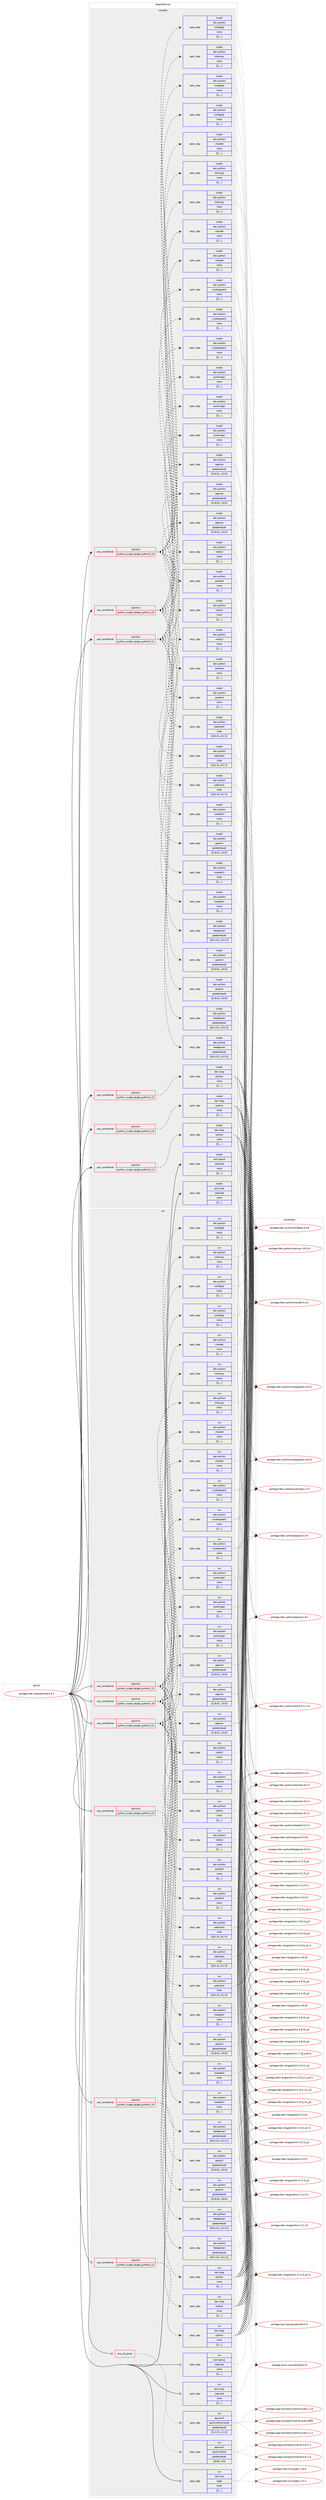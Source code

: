 digraph prolog {

# *************
# Graph options
# *************

newrank=true;
concentrate=true;
compound=true;
graph [rankdir=LR,fontname=Helvetica,fontsize=10,ranksep=1.5];#, ranksep=2.5, nodesep=0.2];
edge  [arrowhead=vee];
node  [fontname=Helvetica,fontsize=10];

# **********
# The ebuild
# **********

subgraph cluster_leftcol {
color=gray;
label=<<i>ebuild</i>>;
id [label="portage://net-nntp/sabnzbd-4.3.2", color=red, width=4, href="../net-nntp/sabnzbd-4.3.2.svg"];
}

# ****************
# The dependencies
# ****************

subgraph cluster_midcol {
color=gray;
label=<<i>dependencies</i>>;
subgraph cluster_compile {
fillcolor="#eeeeee";
style=filled;
label=<<i>compile</i>>;
subgraph cond104088 {
dependency396356 [label=<<TABLE BORDER="0" CELLBORDER="1" CELLSPACING="0" CELLPADDING="4"><TR><TD ROWSPAN="3" CELLPADDING="10">use_conditional</TD></TR><TR><TD>positive</TD></TR><TR><TD>python_single_target_python3_10</TD></TR></TABLE>>, shape=none, color=red];
subgraph pack289363 {
dependency396357 [label=<<TABLE BORDER="0" CELLBORDER="1" CELLSPACING="0" CELLPADDING="4" WIDTH="220"><TR><TD ROWSPAN="6" CELLPADDING="30">pack_dep</TD></TR><TR><TD WIDTH="110">install</TD></TR><TR><TD>dev-lang</TD></TR><TR><TD>python</TD></TR><TR><TD>none</TD></TR><TR><TD>[[],,,,]</TD></TR></TABLE>>, shape=none, color=blue];
}
dependency396356:e -> dependency396357:w [weight=20,style="dashed",arrowhead="vee"];
}
id:e -> dependency396356:w [weight=20,style="solid",arrowhead="vee"];
subgraph cond104089 {
dependency396358 [label=<<TABLE BORDER="0" CELLBORDER="1" CELLSPACING="0" CELLPADDING="4"><TR><TD ROWSPAN="3" CELLPADDING="10">use_conditional</TD></TR><TR><TD>positive</TD></TR><TR><TD>python_single_target_python3_10</TD></TR></TABLE>>, shape=none, color=red];
subgraph pack289364 {
dependency396359 [label=<<TABLE BORDER="0" CELLBORDER="1" CELLSPACING="0" CELLPADDING="4" WIDTH="220"><TR><TD ROWSPAN="6" CELLPADDING="30">pack_dep</TD></TR><TR><TD WIDTH="110">install</TD></TR><TR><TD>dev-python</TD></TR><TR><TD>apprise</TD></TR><TR><TD>greaterequal</TD></TR><TR><TD>[[1,8,0],,,1.8.0]</TD></TR></TABLE>>, shape=none, color=blue];
}
dependency396358:e -> dependency396359:w [weight=20,style="dashed",arrowhead="vee"];
subgraph pack289365 {
dependency396360 [label=<<TABLE BORDER="0" CELLBORDER="1" CELLSPACING="0" CELLPADDING="4" WIDTH="220"><TR><TD ROWSPAN="6" CELLPADDING="30">pack_dep</TD></TR><TR><TD WIDTH="110">install</TD></TR><TR><TD>dev-python</TD></TR><TR><TD>chardet</TD></TR><TR><TD>none</TD></TR><TR><TD>[[],,,,]</TD></TR></TABLE>>, shape=none, color=blue];
}
dependency396358:e -> dependency396360:w [weight=20,style="dashed",arrowhead="vee"];
subgraph pack289366 {
dependency396361 [label=<<TABLE BORDER="0" CELLBORDER="1" CELLSPACING="0" CELLPADDING="4" WIDTH="220"><TR><TD ROWSPAN="6" CELLPADDING="30">pack_dep</TD></TR><TR><TD WIDTH="110">install</TD></TR><TR><TD>dev-python</TD></TR><TR><TD>cheetah3</TD></TR><TR><TD>none</TD></TR><TR><TD>[[],,,,]</TD></TR></TABLE>>, shape=none, color=blue];
}
dependency396358:e -> dependency396361:w [weight=20,style="dashed",arrowhead="vee"];
subgraph pack289367 {
dependency396362 [label=<<TABLE BORDER="0" CELLBORDER="1" CELLSPACING="0" CELLPADDING="4" WIDTH="220"><TR><TD ROWSPAN="6" CELLPADDING="30">pack_dep</TD></TR><TR><TD WIDTH="110">install</TD></TR><TR><TD>dev-python</TD></TR><TR><TD>cherrypy</TD></TR><TR><TD>none</TD></TR><TR><TD>[[],,,,]</TD></TR></TABLE>>, shape=none, color=blue];
}
dependency396358:e -> dependency396362:w [weight=20,style="dashed",arrowhead="vee"];
subgraph pack289368 {
dependency396363 [label=<<TABLE BORDER="0" CELLBORDER="1" CELLSPACING="0" CELLPADDING="4" WIDTH="220"><TR><TD ROWSPAN="6" CELLPADDING="30">pack_dep</TD></TR><TR><TD WIDTH="110">install</TD></TR><TR><TD>dev-python</TD></TR><TR><TD>configobj</TD></TR><TR><TD>none</TD></TR><TR><TD>[[],,,,]</TD></TR></TABLE>>, shape=none, color=blue];
}
dependency396358:e -> dependency396363:w [weight=20,style="dashed",arrowhead="vee"];
subgraph pack289369 {
dependency396364 [label=<<TABLE BORDER="0" CELLBORDER="1" CELLSPACING="0" CELLPADDING="4" WIDTH="220"><TR><TD ROWSPAN="6" CELLPADDING="30">pack_dep</TD></TR><TR><TD WIDTH="110">install</TD></TR><TR><TD>dev-python</TD></TR><TR><TD>cryptography</TD></TR><TR><TD>none</TD></TR><TR><TD>[[],,,,]</TD></TR></TABLE>>, shape=none, color=blue];
}
dependency396358:e -> dependency396364:w [weight=20,style="dashed",arrowhead="vee"];
subgraph pack289370 {
dependency396365 [label=<<TABLE BORDER="0" CELLBORDER="1" CELLSPACING="0" CELLPADDING="4" WIDTH="220"><TR><TD ROWSPAN="6" CELLPADDING="30">pack_dep</TD></TR><TR><TD WIDTH="110">install</TD></TR><TR><TD>dev-python</TD></TR><TR><TD>feedparser</TD></TR><TR><TD>greaterequal</TD></TR><TR><TD>[[6,0,11],,,6.0.11]</TD></TR></TABLE>>, shape=none, color=blue];
}
dependency396358:e -> dependency396365:w [weight=20,style="dashed",arrowhead="vee"];
subgraph pack289371 {
dependency396366 [label=<<TABLE BORDER="0" CELLBORDER="1" CELLSPACING="0" CELLPADDING="4" WIDTH="220"><TR><TD ROWSPAN="6" CELLPADDING="30">pack_dep</TD></TR><TR><TD WIDTH="110">install</TD></TR><TR><TD>dev-python</TD></TR><TR><TD>guessit</TD></TR><TR><TD>greaterequal</TD></TR><TR><TD>[[3,8,0],,,3.8.0]</TD></TR></TABLE>>, shape=none, color=blue];
}
dependency396358:e -> dependency396366:w [weight=20,style="dashed",arrowhead="vee"];
subgraph pack289372 {
dependency396367 [label=<<TABLE BORDER="0" CELLBORDER="1" CELLSPACING="0" CELLPADDING="4" WIDTH="220"><TR><TD ROWSPAN="6" CELLPADDING="30">pack_dep</TD></TR><TR><TD WIDTH="110">install</TD></TR><TR><TD>dev-python</TD></TR><TR><TD>notify2</TD></TR><TR><TD>none</TD></TR><TR><TD>[[],,,,]</TD></TR></TABLE>>, shape=none, color=blue];
}
dependency396358:e -> dependency396367:w [weight=20,style="dashed",arrowhead="vee"];
subgraph pack289373 {
dependency396368 [label=<<TABLE BORDER="0" CELLBORDER="1" CELLSPACING="0" CELLPADDING="4" WIDTH="220"><TR><TD ROWSPAN="6" CELLPADDING="30">pack_dep</TD></TR><TR><TD WIDTH="110">install</TD></TR><TR><TD>dev-python</TD></TR><TR><TD>portend</TD></TR><TR><TD>none</TD></TR><TR><TD>[[],,,,]</TD></TR></TABLE>>, shape=none, color=blue];
}
dependency396358:e -> dependency396368:w [weight=20,style="dashed",arrowhead="vee"];
subgraph pack289374 {
dependency396369 [label=<<TABLE BORDER="0" CELLBORDER="1" CELLSPACING="0" CELLPADDING="4" WIDTH="220"><TR><TD ROWSPAN="6" CELLPADDING="30">pack_dep</TD></TR><TR><TD WIDTH="110">install</TD></TR><TR><TD>dev-python</TD></TR><TR><TD>puremagic</TD></TR><TR><TD>none</TD></TR><TR><TD>[[],,,,]</TD></TR></TABLE>>, shape=none, color=blue];
}
dependency396358:e -> dependency396369:w [weight=20,style="dashed",arrowhead="vee"];
subgraph pack289375 {
dependency396370 [label=<<TABLE BORDER="0" CELLBORDER="1" CELLSPACING="0" CELLPADDING="4" WIDTH="220"><TR><TD ROWSPAN="6" CELLPADDING="30">pack_dep</TD></TR><TR><TD WIDTH="110">install</TD></TR><TR><TD>dev-python</TD></TR><TR><TD>sabctools</TD></TR><TR><TD>tilde</TD></TR><TR><TD>[[8,2,3],,,8.2.3]</TD></TR></TABLE>>, shape=none, color=blue];
}
dependency396358:e -> dependency396370:w [weight=20,style="dashed",arrowhead="vee"];
}
id:e -> dependency396358:w [weight=20,style="solid",arrowhead="vee"];
subgraph cond104090 {
dependency396371 [label=<<TABLE BORDER="0" CELLBORDER="1" CELLSPACING="0" CELLPADDING="4"><TR><TD ROWSPAN="3" CELLPADDING="10">use_conditional</TD></TR><TR><TD>positive</TD></TR><TR><TD>python_single_target_python3_11</TD></TR></TABLE>>, shape=none, color=red];
subgraph pack289376 {
dependency396372 [label=<<TABLE BORDER="0" CELLBORDER="1" CELLSPACING="0" CELLPADDING="4" WIDTH="220"><TR><TD ROWSPAN="6" CELLPADDING="30">pack_dep</TD></TR><TR><TD WIDTH="110">install</TD></TR><TR><TD>dev-lang</TD></TR><TR><TD>python</TD></TR><TR><TD>none</TD></TR><TR><TD>[[],,,,]</TD></TR></TABLE>>, shape=none, color=blue];
}
dependency396371:e -> dependency396372:w [weight=20,style="dashed",arrowhead="vee"];
}
id:e -> dependency396371:w [weight=20,style="solid",arrowhead="vee"];
subgraph cond104091 {
dependency396373 [label=<<TABLE BORDER="0" CELLBORDER="1" CELLSPACING="0" CELLPADDING="4"><TR><TD ROWSPAN="3" CELLPADDING="10">use_conditional</TD></TR><TR><TD>positive</TD></TR><TR><TD>python_single_target_python3_11</TD></TR></TABLE>>, shape=none, color=red];
subgraph pack289377 {
dependency396374 [label=<<TABLE BORDER="0" CELLBORDER="1" CELLSPACING="0" CELLPADDING="4" WIDTH="220"><TR><TD ROWSPAN="6" CELLPADDING="30">pack_dep</TD></TR><TR><TD WIDTH="110">install</TD></TR><TR><TD>dev-python</TD></TR><TR><TD>apprise</TD></TR><TR><TD>greaterequal</TD></TR><TR><TD>[[1,8,0],,,1.8.0]</TD></TR></TABLE>>, shape=none, color=blue];
}
dependency396373:e -> dependency396374:w [weight=20,style="dashed",arrowhead="vee"];
subgraph pack289378 {
dependency396375 [label=<<TABLE BORDER="0" CELLBORDER="1" CELLSPACING="0" CELLPADDING="4" WIDTH="220"><TR><TD ROWSPAN="6" CELLPADDING="30">pack_dep</TD></TR><TR><TD WIDTH="110">install</TD></TR><TR><TD>dev-python</TD></TR><TR><TD>chardet</TD></TR><TR><TD>none</TD></TR><TR><TD>[[],,,,]</TD></TR></TABLE>>, shape=none, color=blue];
}
dependency396373:e -> dependency396375:w [weight=20,style="dashed",arrowhead="vee"];
subgraph pack289379 {
dependency396376 [label=<<TABLE BORDER="0" CELLBORDER="1" CELLSPACING="0" CELLPADDING="4" WIDTH="220"><TR><TD ROWSPAN="6" CELLPADDING="30">pack_dep</TD></TR><TR><TD WIDTH="110">install</TD></TR><TR><TD>dev-python</TD></TR><TR><TD>cheetah3</TD></TR><TR><TD>none</TD></TR><TR><TD>[[],,,,]</TD></TR></TABLE>>, shape=none, color=blue];
}
dependency396373:e -> dependency396376:w [weight=20,style="dashed",arrowhead="vee"];
subgraph pack289380 {
dependency396377 [label=<<TABLE BORDER="0" CELLBORDER="1" CELLSPACING="0" CELLPADDING="4" WIDTH="220"><TR><TD ROWSPAN="6" CELLPADDING="30">pack_dep</TD></TR><TR><TD WIDTH="110">install</TD></TR><TR><TD>dev-python</TD></TR><TR><TD>cherrypy</TD></TR><TR><TD>none</TD></TR><TR><TD>[[],,,,]</TD></TR></TABLE>>, shape=none, color=blue];
}
dependency396373:e -> dependency396377:w [weight=20,style="dashed",arrowhead="vee"];
subgraph pack289381 {
dependency396378 [label=<<TABLE BORDER="0" CELLBORDER="1" CELLSPACING="0" CELLPADDING="4" WIDTH="220"><TR><TD ROWSPAN="6" CELLPADDING="30">pack_dep</TD></TR><TR><TD WIDTH="110">install</TD></TR><TR><TD>dev-python</TD></TR><TR><TD>configobj</TD></TR><TR><TD>none</TD></TR><TR><TD>[[],,,,]</TD></TR></TABLE>>, shape=none, color=blue];
}
dependency396373:e -> dependency396378:w [weight=20,style="dashed",arrowhead="vee"];
subgraph pack289382 {
dependency396379 [label=<<TABLE BORDER="0" CELLBORDER="1" CELLSPACING="0" CELLPADDING="4" WIDTH="220"><TR><TD ROWSPAN="6" CELLPADDING="30">pack_dep</TD></TR><TR><TD WIDTH="110">install</TD></TR><TR><TD>dev-python</TD></TR><TR><TD>cryptography</TD></TR><TR><TD>none</TD></TR><TR><TD>[[],,,,]</TD></TR></TABLE>>, shape=none, color=blue];
}
dependency396373:e -> dependency396379:w [weight=20,style="dashed",arrowhead="vee"];
subgraph pack289383 {
dependency396380 [label=<<TABLE BORDER="0" CELLBORDER="1" CELLSPACING="0" CELLPADDING="4" WIDTH="220"><TR><TD ROWSPAN="6" CELLPADDING="30">pack_dep</TD></TR><TR><TD WIDTH="110">install</TD></TR><TR><TD>dev-python</TD></TR><TR><TD>feedparser</TD></TR><TR><TD>greaterequal</TD></TR><TR><TD>[[6,0,11],,,6.0.11]</TD></TR></TABLE>>, shape=none, color=blue];
}
dependency396373:e -> dependency396380:w [weight=20,style="dashed",arrowhead="vee"];
subgraph pack289384 {
dependency396381 [label=<<TABLE BORDER="0" CELLBORDER="1" CELLSPACING="0" CELLPADDING="4" WIDTH="220"><TR><TD ROWSPAN="6" CELLPADDING="30">pack_dep</TD></TR><TR><TD WIDTH="110">install</TD></TR><TR><TD>dev-python</TD></TR><TR><TD>guessit</TD></TR><TR><TD>greaterequal</TD></TR><TR><TD>[[3,8,0],,,3.8.0]</TD></TR></TABLE>>, shape=none, color=blue];
}
dependency396373:e -> dependency396381:w [weight=20,style="dashed",arrowhead="vee"];
subgraph pack289385 {
dependency396382 [label=<<TABLE BORDER="0" CELLBORDER="1" CELLSPACING="0" CELLPADDING="4" WIDTH="220"><TR><TD ROWSPAN="6" CELLPADDING="30">pack_dep</TD></TR><TR><TD WIDTH="110">install</TD></TR><TR><TD>dev-python</TD></TR><TR><TD>notify2</TD></TR><TR><TD>none</TD></TR><TR><TD>[[],,,,]</TD></TR></TABLE>>, shape=none, color=blue];
}
dependency396373:e -> dependency396382:w [weight=20,style="dashed",arrowhead="vee"];
subgraph pack289386 {
dependency396383 [label=<<TABLE BORDER="0" CELLBORDER="1" CELLSPACING="0" CELLPADDING="4" WIDTH="220"><TR><TD ROWSPAN="6" CELLPADDING="30">pack_dep</TD></TR><TR><TD WIDTH="110">install</TD></TR><TR><TD>dev-python</TD></TR><TR><TD>portend</TD></TR><TR><TD>none</TD></TR><TR><TD>[[],,,,]</TD></TR></TABLE>>, shape=none, color=blue];
}
dependency396373:e -> dependency396383:w [weight=20,style="dashed",arrowhead="vee"];
subgraph pack289387 {
dependency396384 [label=<<TABLE BORDER="0" CELLBORDER="1" CELLSPACING="0" CELLPADDING="4" WIDTH="220"><TR><TD ROWSPAN="6" CELLPADDING="30">pack_dep</TD></TR><TR><TD WIDTH="110">install</TD></TR><TR><TD>dev-python</TD></TR><TR><TD>puremagic</TD></TR><TR><TD>none</TD></TR><TR><TD>[[],,,,]</TD></TR></TABLE>>, shape=none, color=blue];
}
dependency396373:e -> dependency396384:w [weight=20,style="dashed",arrowhead="vee"];
subgraph pack289388 {
dependency396385 [label=<<TABLE BORDER="0" CELLBORDER="1" CELLSPACING="0" CELLPADDING="4" WIDTH="220"><TR><TD ROWSPAN="6" CELLPADDING="30">pack_dep</TD></TR><TR><TD WIDTH="110">install</TD></TR><TR><TD>dev-python</TD></TR><TR><TD>sabctools</TD></TR><TR><TD>tilde</TD></TR><TR><TD>[[8,2,3],,,8.2.3]</TD></TR></TABLE>>, shape=none, color=blue];
}
dependency396373:e -> dependency396385:w [weight=20,style="dashed",arrowhead="vee"];
}
id:e -> dependency396373:w [weight=20,style="solid",arrowhead="vee"];
subgraph cond104092 {
dependency396386 [label=<<TABLE BORDER="0" CELLBORDER="1" CELLSPACING="0" CELLPADDING="4"><TR><TD ROWSPAN="3" CELLPADDING="10">use_conditional</TD></TR><TR><TD>positive</TD></TR><TR><TD>python_single_target_python3_12</TD></TR></TABLE>>, shape=none, color=red];
subgraph pack289389 {
dependency396387 [label=<<TABLE BORDER="0" CELLBORDER="1" CELLSPACING="0" CELLPADDING="4" WIDTH="220"><TR><TD ROWSPAN="6" CELLPADDING="30">pack_dep</TD></TR><TR><TD WIDTH="110">install</TD></TR><TR><TD>dev-lang</TD></TR><TR><TD>python</TD></TR><TR><TD>none</TD></TR><TR><TD>[[],,,,]</TD></TR></TABLE>>, shape=none, color=blue];
}
dependency396386:e -> dependency396387:w [weight=20,style="dashed",arrowhead="vee"];
}
id:e -> dependency396386:w [weight=20,style="solid",arrowhead="vee"];
subgraph cond104093 {
dependency396388 [label=<<TABLE BORDER="0" CELLBORDER="1" CELLSPACING="0" CELLPADDING="4"><TR><TD ROWSPAN="3" CELLPADDING="10">use_conditional</TD></TR><TR><TD>positive</TD></TR><TR><TD>python_single_target_python3_12</TD></TR></TABLE>>, shape=none, color=red];
subgraph pack289390 {
dependency396389 [label=<<TABLE BORDER="0" CELLBORDER="1" CELLSPACING="0" CELLPADDING="4" WIDTH="220"><TR><TD ROWSPAN="6" CELLPADDING="30">pack_dep</TD></TR><TR><TD WIDTH="110">install</TD></TR><TR><TD>dev-python</TD></TR><TR><TD>apprise</TD></TR><TR><TD>greaterequal</TD></TR><TR><TD>[[1,8,0],,,1.8.0]</TD></TR></TABLE>>, shape=none, color=blue];
}
dependency396388:e -> dependency396389:w [weight=20,style="dashed",arrowhead="vee"];
subgraph pack289391 {
dependency396390 [label=<<TABLE BORDER="0" CELLBORDER="1" CELLSPACING="0" CELLPADDING="4" WIDTH="220"><TR><TD ROWSPAN="6" CELLPADDING="30">pack_dep</TD></TR><TR><TD WIDTH="110">install</TD></TR><TR><TD>dev-python</TD></TR><TR><TD>chardet</TD></TR><TR><TD>none</TD></TR><TR><TD>[[],,,,]</TD></TR></TABLE>>, shape=none, color=blue];
}
dependency396388:e -> dependency396390:w [weight=20,style="dashed",arrowhead="vee"];
subgraph pack289392 {
dependency396391 [label=<<TABLE BORDER="0" CELLBORDER="1" CELLSPACING="0" CELLPADDING="4" WIDTH="220"><TR><TD ROWSPAN="6" CELLPADDING="30">pack_dep</TD></TR><TR><TD WIDTH="110">install</TD></TR><TR><TD>dev-python</TD></TR><TR><TD>cheetah3</TD></TR><TR><TD>none</TD></TR><TR><TD>[[],,,,]</TD></TR></TABLE>>, shape=none, color=blue];
}
dependency396388:e -> dependency396391:w [weight=20,style="dashed",arrowhead="vee"];
subgraph pack289393 {
dependency396392 [label=<<TABLE BORDER="0" CELLBORDER="1" CELLSPACING="0" CELLPADDING="4" WIDTH="220"><TR><TD ROWSPAN="6" CELLPADDING="30">pack_dep</TD></TR><TR><TD WIDTH="110">install</TD></TR><TR><TD>dev-python</TD></TR><TR><TD>cherrypy</TD></TR><TR><TD>none</TD></TR><TR><TD>[[],,,,]</TD></TR></TABLE>>, shape=none, color=blue];
}
dependency396388:e -> dependency396392:w [weight=20,style="dashed",arrowhead="vee"];
subgraph pack289394 {
dependency396393 [label=<<TABLE BORDER="0" CELLBORDER="1" CELLSPACING="0" CELLPADDING="4" WIDTH="220"><TR><TD ROWSPAN="6" CELLPADDING="30">pack_dep</TD></TR><TR><TD WIDTH="110">install</TD></TR><TR><TD>dev-python</TD></TR><TR><TD>configobj</TD></TR><TR><TD>none</TD></TR><TR><TD>[[],,,,]</TD></TR></TABLE>>, shape=none, color=blue];
}
dependency396388:e -> dependency396393:w [weight=20,style="dashed",arrowhead="vee"];
subgraph pack289395 {
dependency396394 [label=<<TABLE BORDER="0" CELLBORDER="1" CELLSPACING="0" CELLPADDING="4" WIDTH="220"><TR><TD ROWSPAN="6" CELLPADDING="30">pack_dep</TD></TR><TR><TD WIDTH="110">install</TD></TR><TR><TD>dev-python</TD></TR><TR><TD>cryptography</TD></TR><TR><TD>none</TD></TR><TR><TD>[[],,,,]</TD></TR></TABLE>>, shape=none, color=blue];
}
dependency396388:e -> dependency396394:w [weight=20,style="dashed",arrowhead="vee"];
subgraph pack289396 {
dependency396395 [label=<<TABLE BORDER="0" CELLBORDER="1" CELLSPACING="0" CELLPADDING="4" WIDTH="220"><TR><TD ROWSPAN="6" CELLPADDING="30">pack_dep</TD></TR><TR><TD WIDTH="110">install</TD></TR><TR><TD>dev-python</TD></TR><TR><TD>feedparser</TD></TR><TR><TD>greaterequal</TD></TR><TR><TD>[[6,0,11],,,6.0.11]</TD></TR></TABLE>>, shape=none, color=blue];
}
dependency396388:e -> dependency396395:w [weight=20,style="dashed",arrowhead="vee"];
subgraph pack289397 {
dependency396396 [label=<<TABLE BORDER="0" CELLBORDER="1" CELLSPACING="0" CELLPADDING="4" WIDTH="220"><TR><TD ROWSPAN="6" CELLPADDING="30">pack_dep</TD></TR><TR><TD WIDTH="110">install</TD></TR><TR><TD>dev-python</TD></TR><TR><TD>guessit</TD></TR><TR><TD>greaterequal</TD></TR><TR><TD>[[3,8,0],,,3.8.0]</TD></TR></TABLE>>, shape=none, color=blue];
}
dependency396388:e -> dependency396396:w [weight=20,style="dashed",arrowhead="vee"];
subgraph pack289398 {
dependency396397 [label=<<TABLE BORDER="0" CELLBORDER="1" CELLSPACING="0" CELLPADDING="4" WIDTH="220"><TR><TD ROWSPAN="6" CELLPADDING="30">pack_dep</TD></TR><TR><TD WIDTH="110">install</TD></TR><TR><TD>dev-python</TD></TR><TR><TD>notify2</TD></TR><TR><TD>none</TD></TR><TR><TD>[[],,,,]</TD></TR></TABLE>>, shape=none, color=blue];
}
dependency396388:e -> dependency396397:w [weight=20,style="dashed",arrowhead="vee"];
subgraph pack289399 {
dependency396398 [label=<<TABLE BORDER="0" CELLBORDER="1" CELLSPACING="0" CELLPADDING="4" WIDTH="220"><TR><TD ROWSPAN="6" CELLPADDING="30">pack_dep</TD></TR><TR><TD WIDTH="110">install</TD></TR><TR><TD>dev-python</TD></TR><TR><TD>portend</TD></TR><TR><TD>none</TD></TR><TR><TD>[[],,,,]</TD></TR></TABLE>>, shape=none, color=blue];
}
dependency396388:e -> dependency396398:w [weight=20,style="dashed",arrowhead="vee"];
subgraph pack289400 {
dependency396399 [label=<<TABLE BORDER="0" CELLBORDER="1" CELLSPACING="0" CELLPADDING="4" WIDTH="220"><TR><TD ROWSPAN="6" CELLPADDING="30">pack_dep</TD></TR><TR><TD WIDTH="110">install</TD></TR><TR><TD>dev-python</TD></TR><TR><TD>puremagic</TD></TR><TR><TD>none</TD></TR><TR><TD>[[],,,,]</TD></TR></TABLE>>, shape=none, color=blue];
}
dependency396388:e -> dependency396399:w [weight=20,style="dashed",arrowhead="vee"];
subgraph pack289401 {
dependency396400 [label=<<TABLE BORDER="0" CELLBORDER="1" CELLSPACING="0" CELLPADDING="4" WIDTH="220"><TR><TD ROWSPAN="6" CELLPADDING="30">pack_dep</TD></TR><TR><TD WIDTH="110">install</TD></TR><TR><TD>dev-python</TD></TR><TR><TD>sabctools</TD></TR><TR><TD>tilde</TD></TR><TR><TD>[[8,2,3],,,8.2.3]</TD></TR></TABLE>>, shape=none, color=blue];
}
dependency396388:e -> dependency396400:w [weight=20,style="dashed",arrowhead="vee"];
}
id:e -> dependency396388:w [weight=20,style="solid",arrowhead="vee"];
subgraph pack289402 {
dependency396401 [label=<<TABLE BORDER="0" CELLBORDER="1" CELLSPACING="0" CELLPADDING="4" WIDTH="220"><TR><TD ROWSPAN="6" CELLPADDING="30">pack_dep</TD></TR><TR><TD WIDTH="110">install</TD></TR><TR><TD>acct-group</TD></TR><TR><TD>sabnzbd</TD></TR><TR><TD>none</TD></TR><TR><TD>[[],,,,]</TD></TR></TABLE>>, shape=none, color=blue];
}
id:e -> dependency396401:w [weight=20,style="solid",arrowhead="vee"];
subgraph pack289403 {
dependency396402 [label=<<TABLE BORDER="0" CELLBORDER="1" CELLSPACING="0" CELLPADDING="4" WIDTH="220"><TR><TD ROWSPAN="6" CELLPADDING="30">pack_dep</TD></TR><TR><TD WIDTH="110">install</TD></TR><TR><TD>acct-user</TD></TR><TR><TD>sabnzbd</TD></TR><TR><TD>none</TD></TR><TR><TD>[[],,,,]</TD></TR></TABLE>>, shape=none, color=blue];
}
id:e -> dependency396402:w [weight=20,style="solid",arrowhead="vee"];
}
subgraph cluster_compileandrun {
fillcolor="#eeeeee";
style=filled;
label=<<i>compile and run</i>>;
}
subgraph cluster_run {
fillcolor="#eeeeee";
style=filled;
label=<<i>run</i>>;
subgraph any2716 {
dependency396403 [label=<<TABLE BORDER="0" CELLBORDER="1" CELLSPACING="0" CELLPADDING="4"><TR><TD CELLPADDING="10">any_of_group</TD></TR></TABLE>>, shape=none, color=red];subgraph pack289404 {
dependency396404 [label=<<TABLE BORDER="0" CELLBORDER="1" CELLSPACING="0" CELLPADDING="4" WIDTH="220"><TR><TD ROWSPAN="6" CELLPADDING="30">pack_dep</TD></TR><TR><TD WIDTH="110">run</TD></TR><TR><TD>app-arch</TD></TR><TR><TD>par2cmdline</TD></TR><TR><TD>greaterequal</TD></TR><TR><TD>[[0,8],,,0.8]</TD></TR></TABLE>>, shape=none, color=blue];
}
dependency396403:e -> dependency396404:w [weight=20,style="dotted",arrowhead="oinv"];
subgraph pack289405 {
dependency396405 [label=<<TABLE BORDER="0" CELLBORDER="1" CELLSPACING="0" CELLPADDING="4" WIDTH="220"><TR><TD ROWSPAN="6" CELLPADDING="30">pack_dep</TD></TR><TR><TD WIDTH="110">run</TD></TR><TR><TD>app-arch</TD></TR><TR><TD>par2cmdline-turbo</TD></TR><TR><TD>greaterequal</TD></TR><TR><TD>[[1,1,0],,,1.1.0]</TD></TR></TABLE>>, shape=none, color=blue];
}
dependency396403:e -> dependency396405:w [weight=20,style="dotted",arrowhead="oinv"];
}
id:e -> dependency396403:w [weight=20,style="solid",arrowhead="odot"];
subgraph cond104094 {
dependency396406 [label=<<TABLE BORDER="0" CELLBORDER="1" CELLSPACING="0" CELLPADDING="4"><TR><TD ROWSPAN="3" CELLPADDING="10">use_conditional</TD></TR><TR><TD>positive</TD></TR><TR><TD>python_single_target_python3_10</TD></TR></TABLE>>, shape=none, color=red];
subgraph pack289406 {
dependency396407 [label=<<TABLE BORDER="0" CELLBORDER="1" CELLSPACING="0" CELLPADDING="4" WIDTH="220"><TR><TD ROWSPAN="6" CELLPADDING="30">pack_dep</TD></TR><TR><TD WIDTH="110">run</TD></TR><TR><TD>dev-lang</TD></TR><TR><TD>python</TD></TR><TR><TD>none</TD></TR><TR><TD>[[],,,,]</TD></TR></TABLE>>, shape=none, color=blue];
}
dependency396406:e -> dependency396407:w [weight=20,style="dashed",arrowhead="vee"];
}
id:e -> dependency396406:w [weight=20,style="solid",arrowhead="odot"];
subgraph cond104095 {
dependency396408 [label=<<TABLE BORDER="0" CELLBORDER="1" CELLSPACING="0" CELLPADDING="4"><TR><TD ROWSPAN="3" CELLPADDING="10">use_conditional</TD></TR><TR><TD>positive</TD></TR><TR><TD>python_single_target_python3_10</TD></TR></TABLE>>, shape=none, color=red];
subgraph pack289407 {
dependency396409 [label=<<TABLE BORDER="0" CELLBORDER="1" CELLSPACING="0" CELLPADDING="4" WIDTH="220"><TR><TD ROWSPAN="6" CELLPADDING="30">pack_dep</TD></TR><TR><TD WIDTH="110">run</TD></TR><TR><TD>dev-python</TD></TR><TR><TD>apprise</TD></TR><TR><TD>greaterequal</TD></TR><TR><TD>[[1,8,0],,,1.8.0]</TD></TR></TABLE>>, shape=none, color=blue];
}
dependency396408:e -> dependency396409:w [weight=20,style="dashed",arrowhead="vee"];
subgraph pack289408 {
dependency396410 [label=<<TABLE BORDER="0" CELLBORDER="1" CELLSPACING="0" CELLPADDING="4" WIDTH="220"><TR><TD ROWSPAN="6" CELLPADDING="30">pack_dep</TD></TR><TR><TD WIDTH="110">run</TD></TR><TR><TD>dev-python</TD></TR><TR><TD>chardet</TD></TR><TR><TD>none</TD></TR><TR><TD>[[],,,,]</TD></TR></TABLE>>, shape=none, color=blue];
}
dependency396408:e -> dependency396410:w [weight=20,style="dashed",arrowhead="vee"];
subgraph pack289409 {
dependency396411 [label=<<TABLE BORDER="0" CELLBORDER="1" CELLSPACING="0" CELLPADDING="4" WIDTH="220"><TR><TD ROWSPAN="6" CELLPADDING="30">pack_dep</TD></TR><TR><TD WIDTH="110">run</TD></TR><TR><TD>dev-python</TD></TR><TR><TD>cheetah3</TD></TR><TR><TD>none</TD></TR><TR><TD>[[],,,,]</TD></TR></TABLE>>, shape=none, color=blue];
}
dependency396408:e -> dependency396411:w [weight=20,style="dashed",arrowhead="vee"];
subgraph pack289410 {
dependency396412 [label=<<TABLE BORDER="0" CELLBORDER="1" CELLSPACING="0" CELLPADDING="4" WIDTH="220"><TR><TD ROWSPAN="6" CELLPADDING="30">pack_dep</TD></TR><TR><TD WIDTH="110">run</TD></TR><TR><TD>dev-python</TD></TR><TR><TD>cherrypy</TD></TR><TR><TD>none</TD></TR><TR><TD>[[],,,,]</TD></TR></TABLE>>, shape=none, color=blue];
}
dependency396408:e -> dependency396412:w [weight=20,style="dashed",arrowhead="vee"];
subgraph pack289411 {
dependency396413 [label=<<TABLE BORDER="0" CELLBORDER="1" CELLSPACING="0" CELLPADDING="4" WIDTH="220"><TR><TD ROWSPAN="6" CELLPADDING="30">pack_dep</TD></TR><TR><TD WIDTH="110">run</TD></TR><TR><TD>dev-python</TD></TR><TR><TD>configobj</TD></TR><TR><TD>none</TD></TR><TR><TD>[[],,,,]</TD></TR></TABLE>>, shape=none, color=blue];
}
dependency396408:e -> dependency396413:w [weight=20,style="dashed",arrowhead="vee"];
subgraph pack289412 {
dependency396414 [label=<<TABLE BORDER="0" CELLBORDER="1" CELLSPACING="0" CELLPADDING="4" WIDTH="220"><TR><TD ROWSPAN="6" CELLPADDING="30">pack_dep</TD></TR><TR><TD WIDTH="110">run</TD></TR><TR><TD>dev-python</TD></TR><TR><TD>cryptography</TD></TR><TR><TD>none</TD></TR><TR><TD>[[],,,,]</TD></TR></TABLE>>, shape=none, color=blue];
}
dependency396408:e -> dependency396414:w [weight=20,style="dashed",arrowhead="vee"];
subgraph pack289413 {
dependency396415 [label=<<TABLE BORDER="0" CELLBORDER="1" CELLSPACING="0" CELLPADDING="4" WIDTH="220"><TR><TD ROWSPAN="6" CELLPADDING="30">pack_dep</TD></TR><TR><TD WIDTH="110">run</TD></TR><TR><TD>dev-python</TD></TR><TR><TD>feedparser</TD></TR><TR><TD>greaterequal</TD></TR><TR><TD>[[6,0,11],,,6.0.11]</TD></TR></TABLE>>, shape=none, color=blue];
}
dependency396408:e -> dependency396415:w [weight=20,style="dashed",arrowhead="vee"];
subgraph pack289414 {
dependency396416 [label=<<TABLE BORDER="0" CELLBORDER="1" CELLSPACING="0" CELLPADDING="4" WIDTH="220"><TR><TD ROWSPAN="6" CELLPADDING="30">pack_dep</TD></TR><TR><TD WIDTH="110">run</TD></TR><TR><TD>dev-python</TD></TR><TR><TD>guessit</TD></TR><TR><TD>greaterequal</TD></TR><TR><TD>[[3,8,0],,,3.8.0]</TD></TR></TABLE>>, shape=none, color=blue];
}
dependency396408:e -> dependency396416:w [weight=20,style="dashed",arrowhead="vee"];
subgraph pack289415 {
dependency396417 [label=<<TABLE BORDER="0" CELLBORDER="1" CELLSPACING="0" CELLPADDING="4" WIDTH="220"><TR><TD ROWSPAN="6" CELLPADDING="30">pack_dep</TD></TR><TR><TD WIDTH="110">run</TD></TR><TR><TD>dev-python</TD></TR><TR><TD>notify2</TD></TR><TR><TD>none</TD></TR><TR><TD>[[],,,,]</TD></TR></TABLE>>, shape=none, color=blue];
}
dependency396408:e -> dependency396417:w [weight=20,style="dashed",arrowhead="vee"];
subgraph pack289416 {
dependency396418 [label=<<TABLE BORDER="0" CELLBORDER="1" CELLSPACING="0" CELLPADDING="4" WIDTH="220"><TR><TD ROWSPAN="6" CELLPADDING="30">pack_dep</TD></TR><TR><TD WIDTH="110">run</TD></TR><TR><TD>dev-python</TD></TR><TR><TD>portend</TD></TR><TR><TD>none</TD></TR><TR><TD>[[],,,,]</TD></TR></TABLE>>, shape=none, color=blue];
}
dependency396408:e -> dependency396418:w [weight=20,style="dashed",arrowhead="vee"];
subgraph pack289417 {
dependency396419 [label=<<TABLE BORDER="0" CELLBORDER="1" CELLSPACING="0" CELLPADDING="4" WIDTH="220"><TR><TD ROWSPAN="6" CELLPADDING="30">pack_dep</TD></TR><TR><TD WIDTH="110">run</TD></TR><TR><TD>dev-python</TD></TR><TR><TD>puremagic</TD></TR><TR><TD>none</TD></TR><TR><TD>[[],,,,]</TD></TR></TABLE>>, shape=none, color=blue];
}
dependency396408:e -> dependency396419:w [weight=20,style="dashed",arrowhead="vee"];
subgraph pack289418 {
dependency396420 [label=<<TABLE BORDER="0" CELLBORDER="1" CELLSPACING="0" CELLPADDING="4" WIDTH="220"><TR><TD ROWSPAN="6" CELLPADDING="30">pack_dep</TD></TR><TR><TD WIDTH="110">run</TD></TR><TR><TD>dev-python</TD></TR><TR><TD>sabctools</TD></TR><TR><TD>tilde</TD></TR><TR><TD>[[8,2,3],,,8.2.3]</TD></TR></TABLE>>, shape=none, color=blue];
}
dependency396408:e -> dependency396420:w [weight=20,style="dashed",arrowhead="vee"];
}
id:e -> dependency396408:w [weight=20,style="solid",arrowhead="odot"];
subgraph cond104096 {
dependency396421 [label=<<TABLE BORDER="0" CELLBORDER="1" CELLSPACING="0" CELLPADDING="4"><TR><TD ROWSPAN="3" CELLPADDING="10">use_conditional</TD></TR><TR><TD>positive</TD></TR><TR><TD>python_single_target_python3_11</TD></TR></TABLE>>, shape=none, color=red];
subgraph pack289419 {
dependency396422 [label=<<TABLE BORDER="0" CELLBORDER="1" CELLSPACING="0" CELLPADDING="4" WIDTH="220"><TR><TD ROWSPAN="6" CELLPADDING="30">pack_dep</TD></TR><TR><TD WIDTH="110">run</TD></TR><TR><TD>dev-lang</TD></TR><TR><TD>python</TD></TR><TR><TD>none</TD></TR><TR><TD>[[],,,,]</TD></TR></TABLE>>, shape=none, color=blue];
}
dependency396421:e -> dependency396422:w [weight=20,style="dashed",arrowhead="vee"];
}
id:e -> dependency396421:w [weight=20,style="solid",arrowhead="odot"];
subgraph cond104097 {
dependency396423 [label=<<TABLE BORDER="0" CELLBORDER="1" CELLSPACING="0" CELLPADDING="4"><TR><TD ROWSPAN="3" CELLPADDING="10">use_conditional</TD></TR><TR><TD>positive</TD></TR><TR><TD>python_single_target_python3_11</TD></TR></TABLE>>, shape=none, color=red];
subgraph pack289420 {
dependency396424 [label=<<TABLE BORDER="0" CELLBORDER="1" CELLSPACING="0" CELLPADDING="4" WIDTH="220"><TR><TD ROWSPAN="6" CELLPADDING="30">pack_dep</TD></TR><TR><TD WIDTH="110">run</TD></TR><TR><TD>dev-python</TD></TR><TR><TD>apprise</TD></TR><TR><TD>greaterequal</TD></TR><TR><TD>[[1,8,0],,,1.8.0]</TD></TR></TABLE>>, shape=none, color=blue];
}
dependency396423:e -> dependency396424:w [weight=20,style="dashed",arrowhead="vee"];
subgraph pack289421 {
dependency396425 [label=<<TABLE BORDER="0" CELLBORDER="1" CELLSPACING="0" CELLPADDING="4" WIDTH="220"><TR><TD ROWSPAN="6" CELLPADDING="30">pack_dep</TD></TR><TR><TD WIDTH="110">run</TD></TR><TR><TD>dev-python</TD></TR><TR><TD>chardet</TD></TR><TR><TD>none</TD></TR><TR><TD>[[],,,,]</TD></TR></TABLE>>, shape=none, color=blue];
}
dependency396423:e -> dependency396425:w [weight=20,style="dashed",arrowhead="vee"];
subgraph pack289422 {
dependency396426 [label=<<TABLE BORDER="0" CELLBORDER="1" CELLSPACING="0" CELLPADDING="4" WIDTH="220"><TR><TD ROWSPAN="6" CELLPADDING="30">pack_dep</TD></TR><TR><TD WIDTH="110">run</TD></TR><TR><TD>dev-python</TD></TR><TR><TD>cheetah3</TD></TR><TR><TD>none</TD></TR><TR><TD>[[],,,,]</TD></TR></TABLE>>, shape=none, color=blue];
}
dependency396423:e -> dependency396426:w [weight=20,style="dashed",arrowhead="vee"];
subgraph pack289423 {
dependency396427 [label=<<TABLE BORDER="0" CELLBORDER="1" CELLSPACING="0" CELLPADDING="4" WIDTH="220"><TR><TD ROWSPAN="6" CELLPADDING="30">pack_dep</TD></TR><TR><TD WIDTH="110">run</TD></TR><TR><TD>dev-python</TD></TR><TR><TD>cherrypy</TD></TR><TR><TD>none</TD></TR><TR><TD>[[],,,,]</TD></TR></TABLE>>, shape=none, color=blue];
}
dependency396423:e -> dependency396427:w [weight=20,style="dashed",arrowhead="vee"];
subgraph pack289424 {
dependency396428 [label=<<TABLE BORDER="0" CELLBORDER="1" CELLSPACING="0" CELLPADDING="4" WIDTH="220"><TR><TD ROWSPAN="6" CELLPADDING="30">pack_dep</TD></TR><TR><TD WIDTH="110">run</TD></TR><TR><TD>dev-python</TD></TR><TR><TD>configobj</TD></TR><TR><TD>none</TD></TR><TR><TD>[[],,,,]</TD></TR></TABLE>>, shape=none, color=blue];
}
dependency396423:e -> dependency396428:w [weight=20,style="dashed",arrowhead="vee"];
subgraph pack289425 {
dependency396429 [label=<<TABLE BORDER="0" CELLBORDER="1" CELLSPACING="0" CELLPADDING="4" WIDTH="220"><TR><TD ROWSPAN="6" CELLPADDING="30">pack_dep</TD></TR><TR><TD WIDTH="110">run</TD></TR><TR><TD>dev-python</TD></TR><TR><TD>cryptography</TD></TR><TR><TD>none</TD></TR><TR><TD>[[],,,,]</TD></TR></TABLE>>, shape=none, color=blue];
}
dependency396423:e -> dependency396429:w [weight=20,style="dashed",arrowhead="vee"];
subgraph pack289426 {
dependency396430 [label=<<TABLE BORDER="0" CELLBORDER="1" CELLSPACING="0" CELLPADDING="4" WIDTH="220"><TR><TD ROWSPAN="6" CELLPADDING="30">pack_dep</TD></TR><TR><TD WIDTH="110">run</TD></TR><TR><TD>dev-python</TD></TR><TR><TD>feedparser</TD></TR><TR><TD>greaterequal</TD></TR><TR><TD>[[6,0,11],,,6.0.11]</TD></TR></TABLE>>, shape=none, color=blue];
}
dependency396423:e -> dependency396430:w [weight=20,style="dashed",arrowhead="vee"];
subgraph pack289427 {
dependency396431 [label=<<TABLE BORDER="0" CELLBORDER="1" CELLSPACING="0" CELLPADDING="4" WIDTH="220"><TR><TD ROWSPAN="6" CELLPADDING="30">pack_dep</TD></TR><TR><TD WIDTH="110">run</TD></TR><TR><TD>dev-python</TD></TR><TR><TD>guessit</TD></TR><TR><TD>greaterequal</TD></TR><TR><TD>[[3,8,0],,,3.8.0]</TD></TR></TABLE>>, shape=none, color=blue];
}
dependency396423:e -> dependency396431:w [weight=20,style="dashed",arrowhead="vee"];
subgraph pack289428 {
dependency396432 [label=<<TABLE BORDER="0" CELLBORDER="1" CELLSPACING="0" CELLPADDING="4" WIDTH="220"><TR><TD ROWSPAN="6" CELLPADDING="30">pack_dep</TD></TR><TR><TD WIDTH="110">run</TD></TR><TR><TD>dev-python</TD></TR><TR><TD>notify2</TD></TR><TR><TD>none</TD></TR><TR><TD>[[],,,,]</TD></TR></TABLE>>, shape=none, color=blue];
}
dependency396423:e -> dependency396432:w [weight=20,style="dashed",arrowhead="vee"];
subgraph pack289429 {
dependency396433 [label=<<TABLE BORDER="0" CELLBORDER="1" CELLSPACING="0" CELLPADDING="4" WIDTH="220"><TR><TD ROWSPAN="6" CELLPADDING="30">pack_dep</TD></TR><TR><TD WIDTH="110">run</TD></TR><TR><TD>dev-python</TD></TR><TR><TD>portend</TD></TR><TR><TD>none</TD></TR><TR><TD>[[],,,,]</TD></TR></TABLE>>, shape=none, color=blue];
}
dependency396423:e -> dependency396433:w [weight=20,style="dashed",arrowhead="vee"];
subgraph pack289430 {
dependency396434 [label=<<TABLE BORDER="0" CELLBORDER="1" CELLSPACING="0" CELLPADDING="4" WIDTH="220"><TR><TD ROWSPAN="6" CELLPADDING="30">pack_dep</TD></TR><TR><TD WIDTH="110">run</TD></TR><TR><TD>dev-python</TD></TR><TR><TD>puremagic</TD></TR><TR><TD>none</TD></TR><TR><TD>[[],,,,]</TD></TR></TABLE>>, shape=none, color=blue];
}
dependency396423:e -> dependency396434:w [weight=20,style="dashed",arrowhead="vee"];
subgraph pack289431 {
dependency396435 [label=<<TABLE BORDER="0" CELLBORDER="1" CELLSPACING="0" CELLPADDING="4" WIDTH="220"><TR><TD ROWSPAN="6" CELLPADDING="30">pack_dep</TD></TR><TR><TD WIDTH="110">run</TD></TR><TR><TD>dev-python</TD></TR><TR><TD>sabctools</TD></TR><TR><TD>tilde</TD></TR><TR><TD>[[8,2,3],,,8.2.3]</TD></TR></TABLE>>, shape=none, color=blue];
}
dependency396423:e -> dependency396435:w [weight=20,style="dashed",arrowhead="vee"];
}
id:e -> dependency396423:w [weight=20,style="solid",arrowhead="odot"];
subgraph cond104098 {
dependency396436 [label=<<TABLE BORDER="0" CELLBORDER="1" CELLSPACING="0" CELLPADDING="4"><TR><TD ROWSPAN="3" CELLPADDING="10">use_conditional</TD></TR><TR><TD>positive</TD></TR><TR><TD>python_single_target_python3_12</TD></TR></TABLE>>, shape=none, color=red];
subgraph pack289432 {
dependency396437 [label=<<TABLE BORDER="0" CELLBORDER="1" CELLSPACING="0" CELLPADDING="4" WIDTH="220"><TR><TD ROWSPAN="6" CELLPADDING="30">pack_dep</TD></TR><TR><TD WIDTH="110">run</TD></TR><TR><TD>dev-lang</TD></TR><TR><TD>python</TD></TR><TR><TD>none</TD></TR><TR><TD>[[],,,,]</TD></TR></TABLE>>, shape=none, color=blue];
}
dependency396436:e -> dependency396437:w [weight=20,style="dashed",arrowhead="vee"];
}
id:e -> dependency396436:w [weight=20,style="solid",arrowhead="odot"];
subgraph cond104099 {
dependency396438 [label=<<TABLE BORDER="0" CELLBORDER="1" CELLSPACING="0" CELLPADDING="4"><TR><TD ROWSPAN="3" CELLPADDING="10">use_conditional</TD></TR><TR><TD>positive</TD></TR><TR><TD>python_single_target_python3_12</TD></TR></TABLE>>, shape=none, color=red];
subgraph pack289433 {
dependency396439 [label=<<TABLE BORDER="0" CELLBORDER="1" CELLSPACING="0" CELLPADDING="4" WIDTH="220"><TR><TD ROWSPAN="6" CELLPADDING="30">pack_dep</TD></TR><TR><TD WIDTH="110">run</TD></TR><TR><TD>dev-python</TD></TR><TR><TD>apprise</TD></TR><TR><TD>greaterequal</TD></TR><TR><TD>[[1,8,0],,,1.8.0]</TD></TR></TABLE>>, shape=none, color=blue];
}
dependency396438:e -> dependency396439:w [weight=20,style="dashed",arrowhead="vee"];
subgraph pack289434 {
dependency396440 [label=<<TABLE BORDER="0" CELLBORDER="1" CELLSPACING="0" CELLPADDING="4" WIDTH="220"><TR><TD ROWSPAN="6" CELLPADDING="30">pack_dep</TD></TR><TR><TD WIDTH="110">run</TD></TR><TR><TD>dev-python</TD></TR><TR><TD>chardet</TD></TR><TR><TD>none</TD></TR><TR><TD>[[],,,,]</TD></TR></TABLE>>, shape=none, color=blue];
}
dependency396438:e -> dependency396440:w [weight=20,style="dashed",arrowhead="vee"];
subgraph pack289435 {
dependency396441 [label=<<TABLE BORDER="0" CELLBORDER="1" CELLSPACING="0" CELLPADDING="4" WIDTH="220"><TR><TD ROWSPAN="6" CELLPADDING="30">pack_dep</TD></TR><TR><TD WIDTH="110">run</TD></TR><TR><TD>dev-python</TD></TR><TR><TD>cheetah3</TD></TR><TR><TD>none</TD></TR><TR><TD>[[],,,,]</TD></TR></TABLE>>, shape=none, color=blue];
}
dependency396438:e -> dependency396441:w [weight=20,style="dashed",arrowhead="vee"];
subgraph pack289436 {
dependency396442 [label=<<TABLE BORDER="0" CELLBORDER="1" CELLSPACING="0" CELLPADDING="4" WIDTH="220"><TR><TD ROWSPAN="6" CELLPADDING="30">pack_dep</TD></TR><TR><TD WIDTH="110">run</TD></TR><TR><TD>dev-python</TD></TR><TR><TD>cherrypy</TD></TR><TR><TD>none</TD></TR><TR><TD>[[],,,,]</TD></TR></TABLE>>, shape=none, color=blue];
}
dependency396438:e -> dependency396442:w [weight=20,style="dashed",arrowhead="vee"];
subgraph pack289437 {
dependency396443 [label=<<TABLE BORDER="0" CELLBORDER="1" CELLSPACING="0" CELLPADDING="4" WIDTH="220"><TR><TD ROWSPAN="6" CELLPADDING="30">pack_dep</TD></TR><TR><TD WIDTH="110">run</TD></TR><TR><TD>dev-python</TD></TR><TR><TD>configobj</TD></TR><TR><TD>none</TD></TR><TR><TD>[[],,,,]</TD></TR></TABLE>>, shape=none, color=blue];
}
dependency396438:e -> dependency396443:w [weight=20,style="dashed",arrowhead="vee"];
subgraph pack289438 {
dependency396444 [label=<<TABLE BORDER="0" CELLBORDER="1" CELLSPACING="0" CELLPADDING="4" WIDTH="220"><TR><TD ROWSPAN="6" CELLPADDING="30">pack_dep</TD></TR><TR><TD WIDTH="110">run</TD></TR><TR><TD>dev-python</TD></TR><TR><TD>cryptography</TD></TR><TR><TD>none</TD></TR><TR><TD>[[],,,,]</TD></TR></TABLE>>, shape=none, color=blue];
}
dependency396438:e -> dependency396444:w [weight=20,style="dashed",arrowhead="vee"];
subgraph pack289439 {
dependency396445 [label=<<TABLE BORDER="0" CELLBORDER="1" CELLSPACING="0" CELLPADDING="4" WIDTH="220"><TR><TD ROWSPAN="6" CELLPADDING="30">pack_dep</TD></TR><TR><TD WIDTH="110">run</TD></TR><TR><TD>dev-python</TD></TR><TR><TD>feedparser</TD></TR><TR><TD>greaterequal</TD></TR><TR><TD>[[6,0,11],,,6.0.11]</TD></TR></TABLE>>, shape=none, color=blue];
}
dependency396438:e -> dependency396445:w [weight=20,style="dashed",arrowhead="vee"];
subgraph pack289440 {
dependency396446 [label=<<TABLE BORDER="0" CELLBORDER="1" CELLSPACING="0" CELLPADDING="4" WIDTH="220"><TR><TD ROWSPAN="6" CELLPADDING="30">pack_dep</TD></TR><TR><TD WIDTH="110">run</TD></TR><TR><TD>dev-python</TD></TR><TR><TD>guessit</TD></TR><TR><TD>greaterequal</TD></TR><TR><TD>[[3,8,0],,,3.8.0]</TD></TR></TABLE>>, shape=none, color=blue];
}
dependency396438:e -> dependency396446:w [weight=20,style="dashed",arrowhead="vee"];
subgraph pack289441 {
dependency396447 [label=<<TABLE BORDER="0" CELLBORDER="1" CELLSPACING="0" CELLPADDING="4" WIDTH="220"><TR><TD ROWSPAN="6" CELLPADDING="30">pack_dep</TD></TR><TR><TD WIDTH="110">run</TD></TR><TR><TD>dev-python</TD></TR><TR><TD>notify2</TD></TR><TR><TD>none</TD></TR><TR><TD>[[],,,,]</TD></TR></TABLE>>, shape=none, color=blue];
}
dependency396438:e -> dependency396447:w [weight=20,style="dashed",arrowhead="vee"];
subgraph pack289442 {
dependency396448 [label=<<TABLE BORDER="0" CELLBORDER="1" CELLSPACING="0" CELLPADDING="4" WIDTH="220"><TR><TD ROWSPAN="6" CELLPADDING="30">pack_dep</TD></TR><TR><TD WIDTH="110">run</TD></TR><TR><TD>dev-python</TD></TR><TR><TD>portend</TD></TR><TR><TD>none</TD></TR><TR><TD>[[],,,,]</TD></TR></TABLE>>, shape=none, color=blue];
}
dependency396438:e -> dependency396448:w [weight=20,style="dashed",arrowhead="vee"];
subgraph pack289443 {
dependency396449 [label=<<TABLE BORDER="0" CELLBORDER="1" CELLSPACING="0" CELLPADDING="4" WIDTH="220"><TR><TD ROWSPAN="6" CELLPADDING="30">pack_dep</TD></TR><TR><TD WIDTH="110">run</TD></TR><TR><TD>dev-python</TD></TR><TR><TD>puremagic</TD></TR><TR><TD>none</TD></TR><TR><TD>[[],,,,]</TD></TR></TABLE>>, shape=none, color=blue];
}
dependency396438:e -> dependency396449:w [weight=20,style="dashed",arrowhead="vee"];
subgraph pack289444 {
dependency396450 [label=<<TABLE BORDER="0" CELLBORDER="1" CELLSPACING="0" CELLPADDING="4" WIDTH="220"><TR><TD ROWSPAN="6" CELLPADDING="30">pack_dep</TD></TR><TR><TD WIDTH="110">run</TD></TR><TR><TD>dev-python</TD></TR><TR><TD>sabctools</TD></TR><TR><TD>tilde</TD></TR><TR><TD>[[8,2,3],,,8.2.3]</TD></TR></TABLE>>, shape=none, color=blue];
}
dependency396438:e -> dependency396450:w [weight=20,style="dashed",arrowhead="vee"];
}
id:e -> dependency396438:w [weight=20,style="solid",arrowhead="odot"];
subgraph pack289445 {
dependency396451 [label=<<TABLE BORDER="0" CELLBORDER="1" CELLSPACING="0" CELLPADDING="4" WIDTH="220"><TR><TD ROWSPAN="6" CELLPADDING="30">pack_dep</TD></TR><TR><TD WIDTH="110">run</TD></TR><TR><TD>acct-group</TD></TR><TR><TD>sabnzbd</TD></TR><TR><TD>none</TD></TR><TR><TD>[[],,,,]</TD></TR></TABLE>>, shape=none, color=blue];
}
id:e -> dependency396451:w [weight=20,style="solid",arrowhead="odot"];
subgraph pack289446 {
dependency396452 [label=<<TABLE BORDER="0" CELLBORDER="1" CELLSPACING="0" CELLPADDING="4" WIDTH="220"><TR><TD ROWSPAN="6" CELLPADDING="30">pack_dep</TD></TR><TR><TD WIDTH="110">run</TD></TR><TR><TD>acct-user</TD></TR><TR><TD>sabnzbd</TD></TR><TR><TD>none</TD></TR><TR><TD>[[],,,,]</TD></TR></TABLE>>, shape=none, color=blue];
}
id:e -> dependency396452:w [weight=20,style="solid",arrowhead="odot"];
subgraph pack289447 {
dependency396453 [label=<<TABLE BORDER="0" CELLBORDER="1" CELLSPACING="0" CELLPADDING="4" WIDTH="220"><TR><TD ROWSPAN="6" CELLPADDING="30">pack_dep</TD></TR><TR><TD WIDTH="110">run</TD></TR><TR><TD>net-misc</TD></TR><TR><TD>wget</TD></TR><TR><TD>none</TD></TR><TR><TD>[[],,,,]</TD></TR></TABLE>>, shape=none, color=blue];
}
id:e -> dependency396453:w [weight=20,style="solid",arrowhead="odot"];
}
}

# **************
# The candidates
# **************

subgraph cluster_choices {
rank=same;
color=gray;
label=<<i>candidates</i>>;

subgraph choice289363 {
color=black;
nodesep=1;
choice10010111845108971101034711212111610411111045514649514648951149950 [label="portage://dev-lang/python-3.13.0_rc2", color=red, width=4,href="../dev-lang/python-3.13.0_rc2.svg"];
choice1001011184510897110103471121211161041111104551464951464895114994995112514511449 [label="portage://dev-lang/python-3.13.0_rc1_p3-r1", color=red, width=4,href="../dev-lang/python-3.13.0_rc1_p3-r1.svg"];
choice100101118451089711010347112121116104111110455146495146489511499499511251 [label="portage://dev-lang/python-3.13.0_rc1_p3", color=red, width=4,href="../dev-lang/python-3.13.0_rc1_p3.svg"];
choice100101118451089711010347112121116104111110455146495146489511499499511250 [label="portage://dev-lang/python-3.13.0_rc1_p2", color=red, width=4,href="../dev-lang/python-3.13.0_rc1_p2.svg"];
choice10010111845108971101034711212111610411111045514649504654 [label="portage://dev-lang/python-3.12.6", color=red, width=4,href="../dev-lang/python-3.12.6.svg"];
choice1001011184510897110103471121211161041111104551464950465395112494511449 [label="portage://dev-lang/python-3.12.5_p1-r1", color=red, width=4,href="../dev-lang/python-3.12.5_p1-r1.svg"];
choice100101118451089711010347112121116104111110455146495046539511249 [label="portage://dev-lang/python-3.12.5_p1", color=red, width=4,href="../dev-lang/python-3.12.5_p1.svg"];
choice10010111845108971101034711212111610411111045514649504653 [label="portage://dev-lang/python-3.12.5", color=red, width=4,href="../dev-lang/python-3.12.5.svg"];
choice100101118451089711010347112121116104111110455146495046529511251 [label="portage://dev-lang/python-3.12.4_p3", color=red, width=4,href="../dev-lang/python-3.12.4_p3.svg"];
choice100101118451089711010347112121116104111110455146495046514511449 [label="portage://dev-lang/python-3.12.3-r1", color=red, width=4,href="../dev-lang/python-3.12.3-r1.svg"];
choice1001011184510897110103471121211161041111104551464949464948 [label="portage://dev-lang/python-3.11.10", color=red, width=4,href="../dev-lang/python-3.11.10.svg"];
choice1001011184510897110103471121211161041111104551464949465795112504511449 [label="portage://dev-lang/python-3.11.9_p2-r1", color=red, width=4,href="../dev-lang/python-3.11.9_p2-r1.svg"];
choice100101118451089711010347112121116104111110455146494946579511250 [label="portage://dev-lang/python-3.11.9_p2", color=red, width=4,href="../dev-lang/python-3.11.9_p2.svg"];
choice100101118451089711010347112121116104111110455146494946579511249 [label="portage://dev-lang/python-3.11.9_p1", color=red, width=4,href="../dev-lang/python-3.11.9_p1.svg"];
choice100101118451089711010347112121116104111110455146494946574511449 [label="portage://dev-lang/python-3.11.9-r1", color=red, width=4,href="../dev-lang/python-3.11.9-r1.svg"];
choice1001011184510897110103471121211161041111104551464948464953 [label="portage://dev-lang/python-3.10.15", color=red, width=4,href="../dev-lang/python-3.10.15.svg"];
choice100101118451089711010347112121116104111110455146494846495295112514511449 [label="portage://dev-lang/python-3.10.14_p3-r1", color=red, width=4,href="../dev-lang/python-3.10.14_p3-r1.svg"];
choice10010111845108971101034711212111610411111045514649484649529511251 [label="portage://dev-lang/python-3.10.14_p3", color=red, width=4,href="../dev-lang/python-3.10.14_p3.svg"];
choice10010111845108971101034711212111610411111045514649484649529511250 [label="portage://dev-lang/python-3.10.14_p2", color=red, width=4,href="../dev-lang/python-3.10.14_p2.svg"];
choice100101118451089711010347112121116104111110455146494846495295112494511449 [label="portage://dev-lang/python-3.10.14_p1-r1", color=red, width=4,href="../dev-lang/python-3.10.14_p1-r1.svg"];
choice10010111845108971101034711212111610411111045514657465048 [label="portage://dev-lang/python-3.9.20", color=red, width=4,href="../dev-lang/python-3.9.20.svg"];
choice100101118451089711010347112121116104111110455146574649579511253 [label="portage://dev-lang/python-3.9.19_p5", color=red, width=4,href="../dev-lang/python-3.9.19_p5.svg"];
choice100101118451089711010347112121116104111110455146574649579511252 [label="portage://dev-lang/python-3.9.19_p4", color=red, width=4,href="../dev-lang/python-3.9.19_p4.svg"];
choice100101118451089711010347112121116104111110455146574649579511251 [label="portage://dev-lang/python-3.9.19_p3", color=red, width=4,href="../dev-lang/python-3.9.19_p3.svg"];
choice10010111845108971101034711212111610411111045514656465048 [label="portage://dev-lang/python-3.8.20", color=red, width=4,href="../dev-lang/python-3.8.20.svg"];
choice100101118451089711010347112121116104111110455146564649579511252 [label="portage://dev-lang/python-3.8.19_p4", color=red, width=4,href="../dev-lang/python-3.8.19_p4.svg"];
choice100101118451089711010347112121116104111110455146564649579511251 [label="portage://dev-lang/python-3.8.19_p3", color=red, width=4,href="../dev-lang/python-3.8.19_p3.svg"];
choice100101118451089711010347112121116104111110455146564649579511250 [label="portage://dev-lang/python-3.8.19_p2", color=red, width=4,href="../dev-lang/python-3.8.19_p2.svg"];
choice100101118451089711010347112121116104111110455046554649569511249544511450 [label="portage://dev-lang/python-2.7.18_p16-r2", color=red, width=4,href="../dev-lang/python-2.7.18_p16-r2.svg"];
dependency396357:e -> choice10010111845108971101034711212111610411111045514649514648951149950:w [style=dotted,weight="100"];
dependency396357:e -> choice1001011184510897110103471121211161041111104551464951464895114994995112514511449:w [style=dotted,weight="100"];
dependency396357:e -> choice100101118451089711010347112121116104111110455146495146489511499499511251:w [style=dotted,weight="100"];
dependency396357:e -> choice100101118451089711010347112121116104111110455146495146489511499499511250:w [style=dotted,weight="100"];
dependency396357:e -> choice10010111845108971101034711212111610411111045514649504654:w [style=dotted,weight="100"];
dependency396357:e -> choice1001011184510897110103471121211161041111104551464950465395112494511449:w [style=dotted,weight="100"];
dependency396357:e -> choice100101118451089711010347112121116104111110455146495046539511249:w [style=dotted,weight="100"];
dependency396357:e -> choice10010111845108971101034711212111610411111045514649504653:w [style=dotted,weight="100"];
dependency396357:e -> choice100101118451089711010347112121116104111110455146495046529511251:w [style=dotted,weight="100"];
dependency396357:e -> choice100101118451089711010347112121116104111110455146495046514511449:w [style=dotted,weight="100"];
dependency396357:e -> choice1001011184510897110103471121211161041111104551464949464948:w [style=dotted,weight="100"];
dependency396357:e -> choice1001011184510897110103471121211161041111104551464949465795112504511449:w [style=dotted,weight="100"];
dependency396357:e -> choice100101118451089711010347112121116104111110455146494946579511250:w [style=dotted,weight="100"];
dependency396357:e -> choice100101118451089711010347112121116104111110455146494946579511249:w [style=dotted,weight="100"];
dependency396357:e -> choice100101118451089711010347112121116104111110455146494946574511449:w [style=dotted,weight="100"];
dependency396357:e -> choice1001011184510897110103471121211161041111104551464948464953:w [style=dotted,weight="100"];
dependency396357:e -> choice100101118451089711010347112121116104111110455146494846495295112514511449:w [style=dotted,weight="100"];
dependency396357:e -> choice10010111845108971101034711212111610411111045514649484649529511251:w [style=dotted,weight="100"];
dependency396357:e -> choice10010111845108971101034711212111610411111045514649484649529511250:w [style=dotted,weight="100"];
dependency396357:e -> choice100101118451089711010347112121116104111110455146494846495295112494511449:w [style=dotted,weight="100"];
dependency396357:e -> choice10010111845108971101034711212111610411111045514657465048:w [style=dotted,weight="100"];
dependency396357:e -> choice100101118451089711010347112121116104111110455146574649579511253:w [style=dotted,weight="100"];
dependency396357:e -> choice100101118451089711010347112121116104111110455146574649579511252:w [style=dotted,weight="100"];
dependency396357:e -> choice100101118451089711010347112121116104111110455146574649579511251:w [style=dotted,weight="100"];
dependency396357:e -> choice10010111845108971101034711212111610411111045514656465048:w [style=dotted,weight="100"];
dependency396357:e -> choice100101118451089711010347112121116104111110455146564649579511252:w [style=dotted,weight="100"];
dependency396357:e -> choice100101118451089711010347112121116104111110455146564649579511251:w [style=dotted,weight="100"];
dependency396357:e -> choice100101118451089711010347112121116104111110455146564649579511250:w [style=dotted,weight="100"];
dependency396357:e -> choice100101118451089711010347112121116104111110455046554649569511249544511450:w [style=dotted,weight="100"];
}
subgraph choice289364 {
color=black;
nodesep=1;
choice100101118451121211161041111104797112112114105115101454946574648 [label="portage://dev-python/apprise-1.9.0", color=red, width=4,href="../dev-python/apprise-1.9.0.svg"];
choice100101118451121211161041111104797112112114105115101454946564649 [label="portage://dev-python/apprise-1.8.1", color=red, width=4,href="../dev-python/apprise-1.8.1.svg"];
dependency396359:e -> choice100101118451121211161041111104797112112114105115101454946574648:w [style=dotted,weight="100"];
dependency396359:e -> choice100101118451121211161041111104797112112114105115101454946564649:w [style=dotted,weight="100"];
}
subgraph choice289365 {
color=black;
nodesep=1;
choice10010111845112121116104111110479910497114100101116455346504648 [label="portage://dev-python/chardet-5.2.0", color=red, width=4,href="../dev-python/chardet-5.2.0.svg"];
dependency396360:e -> choice10010111845112121116104111110479910497114100101116455346504648:w [style=dotted,weight="100"];
}
subgraph choice289366 {
color=black;
nodesep=1;
choice1001011184511212111610411111047991041011011169710451455146514651 [label="portage://dev-python/cheetah3-3.3.3", color=red, width=4,href="../dev-python/cheetah3-3.3.3.svg"];
dependency396361:e -> choice1001011184511212111610411111047991041011011169710451455146514651:w [style=dotted,weight="100"];
}
subgraph choice289367 {
color=black;
nodesep=1;
choice1001011184511212111610411111047991041011141141211121214549564649484648 [label="portage://dev-python/cherrypy-18.10.0", color=red, width=4,href="../dev-python/cherrypy-18.10.0.svg"];
dependency396362:e -> choice1001011184511212111610411111047991041011141141211121214549564649484648:w [style=dotted,weight="100"];
}
subgraph choice289368 {
color=black;
nodesep=1;
choice10010111845112121116104111110479911111010210510311198106455346484656 [label="portage://dev-python/configobj-5.0.8", color=red, width=4,href="../dev-python/configobj-5.0.8.svg"];
dependency396363:e -> choice10010111845112121116104111110479911111010210510311198106455346484656:w [style=dotted,weight="100"];
}
subgraph choice289369 {
color=black;
nodesep=1;
choice1001011184511212111610411111047991141211121161111031149711210412145525146484649 [label="portage://dev-python/cryptography-43.0.1", color=red, width=4,href="../dev-python/cryptography-43.0.1.svg"];
choice1001011184511212111610411111047991141211121161111031149711210412145525146484648 [label="portage://dev-python/cryptography-43.0.0", color=red, width=4,href="../dev-python/cryptography-43.0.0.svg"];
dependency396364:e -> choice1001011184511212111610411111047991141211121161111031149711210412145525146484649:w [style=dotted,weight="100"];
dependency396364:e -> choice1001011184511212111610411111047991141211121161111031149711210412145525146484648:w [style=dotted,weight="100"];
}
subgraph choice289370 {
color=black;
nodesep=1;
choice10010111845112121116104111110471021011011001129711411510111445544648464949 [label="portage://dev-python/feedparser-6.0.11", color=red, width=4,href="../dev-python/feedparser-6.0.11.svg"];
dependency396365:e -> choice10010111845112121116104111110471021011011001129711411510111445544648464949:w [style=dotted,weight="100"];
}
subgraph choice289371 {
color=black;
nodesep=1;
choice1001011184511212111610411111047103117101115115105116455146564648 [label="portage://dev-python/guessit-3.8.0", color=red, width=4,href="../dev-python/guessit-3.8.0.svg"];
dependency396366:e -> choice1001011184511212111610411111047103117101115115105116455146564648:w [style=dotted,weight="100"];
}
subgraph choice289372 {
color=black;
nodesep=1;
choice1001011184511212111610411111047110111116105102121504548465146494511451 [label="portage://dev-python/notify2-0.3.1-r3", color=red, width=4,href="../dev-python/notify2-0.3.1-r3.svg"];
dependency396367:e -> choice1001011184511212111610411111047110111116105102121504548465146494511451:w [style=dotted,weight="100"];
}
subgraph choice289373 {
color=black;
nodesep=1;
choice1001011184511212111610411111047112111114116101110100455146504648 [label="portage://dev-python/portend-3.2.0", color=red, width=4,href="../dev-python/portend-3.2.0.svg"];
dependency396368:e -> choice1001011184511212111610411111047112111114116101110100455146504648:w [style=dotted,weight="100"];
}
subgraph choice289374 {
color=black;
nodesep=1;
choice100101118451121211161041111104711211711410110997103105994549465055 [label="portage://dev-python/puremagic-1.27", color=red, width=4,href="../dev-python/puremagic-1.27.svg"];
dependency396369:e -> choice100101118451121211161041111104711211711410110997103105994549465055:w [style=dotted,weight="100"];
}
subgraph choice289375 {
color=black;
nodesep=1;
choice1001011184511212111610411111047115979899116111111108115455646504653 [label="portage://dev-python/sabctools-8.2.5", color=red, width=4,href="../dev-python/sabctools-8.2.5.svg"];
choice1001011184511212111610411111047115979899116111111108115455646504652 [label="portage://dev-python/sabctools-8.2.4", color=red, width=4,href="../dev-python/sabctools-8.2.4.svg"];
choice1001011184511212111610411111047115979899116111111108115455646504651 [label="portage://dev-python/sabctools-8.2.3", color=red, width=4,href="../dev-python/sabctools-8.2.3.svg"];
dependency396370:e -> choice1001011184511212111610411111047115979899116111111108115455646504653:w [style=dotted,weight="100"];
dependency396370:e -> choice1001011184511212111610411111047115979899116111111108115455646504652:w [style=dotted,weight="100"];
dependency396370:e -> choice1001011184511212111610411111047115979899116111111108115455646504651:w [style=dotted,weight="100"];
}
subgraph choice289376 {
color=black;
nodesep=1;
choice10010111845108971101034711212111610411111045514649514648951149950 [label="portage://dev-lang/python-3.13.0_rc2", color=red, width=4,href="../dev-lang/python-3.13.0_rc2.svg"];
choice1001011184510897110103471121211161041111104551464951464895114994995112514511449 [label="portage://dev-lang/python-3.13.0_rc1_p3-r1", color=red, width=4,href="../dev-lang/python-3.13.0_rc1_p3-r1.svg"];
choice100101118451089711010347112121116104111110455146495146489511499499511251 [label="portage://dev-lang/python-3.13.0_rc1_p3", color=red, width=4,href="../dev-lang/python-3.13.0_rc1_p3.svg"];
choice100101118451089711010347112121116104111110455146495146489511499499511250 [label="portage://dev-lang/python-3.13.0_rc1_p2", color=red, width=4,href="../dev-lang/python-3.13.0_rc1_p2.svg"];
choice10010111845108971101034711212111610411111045514649504654 [label="portage://dev-lang/python-3.12.6", color=red, width=4,href="../dev-lang/python-3.12.6.svg"];
choice1001011184510897110103471121211161041111104551464950465395112494511449 [label="portage://dev-lang/python-3.12.5_p1-r1", color=red, width=4,href="../dev-lang/python-3.12.5_p1-r1.svg"];
choice100101118451089711010347112121116104111110455146495046539511249 [label="portage://dev-lang/python-3.12.5_p1", color=red, width=4,href="../dev-lang/python-3.12.5_p1.svg"];
choice10010111845108971101034711212111610411111045514649504653 [label="portage://dev-lang/python-3.12.5", color=red, width=4,href="../dev-lang/python-3.12.5.svg"];
choice100101118451089711010347112121116104111110455146495046529511251 [label="portage://dev-lang/python-3.12.4_p3", color=red, width=4,href="../dev-lang/python-3.12.4_p3.svg"];
choice100101118451089711010347112121116104111110455146495046514511449 [label="portage://dev-lang/python-3.12.3-r1", color=red, width=4,href="../dev-lang/python-3.12.3-r1.svg"];
choice1001011184510897110103471121211161041111104551464949464948 [label="portage://dev-lang/python-3.11.10", color=red, width=4,href="../dev-lang/python-3.11.10.svg"];
choice1001011184510897110103471121211161041111104551464949465795112504511449 [label="portage://dev-lang/python-3.11.9_p2-r1", color=red, width=4,href="../dev-lang/python-3.11.9_p2-r1.svg"];
choice100101118451089711010347112121116104111110455146494946579511250 [label="portage://dev-lang/python-3.11.9_p2", color=red, width=4,href="../dev-lang/python-3.11.9_p2.svg"];
choice100101118451089711010347112121116104111110455146494946579511249 [label="portage://dev-lang/python-3.11.9_p1", color=red, width=4,href="../dev-lang/python-3.11.9_p1.svg"];
choice100101118451089711010347112121116104111110455146494946574511449 [label="portage://dev-lang/python-3.11.9-r1", color=red, width=4,href="../dev-lang/python-3.11.9-r1.svg"];
choice1001011184510897110103471121211161041111104551464948464953 [label="portage://dev-lang/python-3.10.15", color=red, width=4,href="../dev-lang/python-3.10.15.svg"];
choice100101118451089711010347112121116104111110455146494846495295112514511449 [label="portage://dev-lang/python-3.10.14_p3-r1", color=red, width=4,href="../dev-lang/python-3.10.14_p3-r1.svg"];
choice10010111845108971101034711212111610411111045514649484649529511251 [label="portage://dev-lang/python-3.10.14_p3", color=red, width=4,href="../dev-lang/python-3.10.14_p3.svg"];
choice10010111845108971101034711212111610411111045514649484649529511250 [label="portage://dev-lang/python-3.10.14_p2", color=red, width=4,href="../dev-lang/python-3.10.14_p2.svg"];
choice100101118451089711010347112121116104111110455146494846495295112494511449 [label="portage://dev-lang/python-3.10.14_p1-r1", color=red, width=4,href="../dev-lang/python-3.10.14_p1-r1.svg"];
choice10010111845108971101034711212111610411111045514657465048 [label="portage://dev-lang/python-3.9.20", color=red, width=4,href="../dev-lang/python-3.9.20.svg"];
choice100101118451089711010347112121116104111110455146574649579511253 [label="portage://dev-lang/python-3.9.19_p5", color=red, width=4,href="../dev-lang/python-3.9.19_p5.svg"];
choice100101118451089711010347112121116104111110455146574649579511252 [label="portage://dev-lang/python-3.9.19_p4", color=red, width=4,href="../dev-lang/python-3.9.19_p4.svg"];
choice100101118451089711010347112121116104111110455146574649579511251 [label="portage://dev-lang/python-3.9.19_p3", color=red, width=4,href="../dev-lang/python-3.9.19_p3.svg"];
choice10010111845108971101034711212111610411111045514656465048 [label="portage://dev-lang/python-3.8.20", color=red, width=4,href="../dev-lang/python-3.8.20.svg"];
choice100101118451089711010347112121116104111110455146564649579511252 [label="portage://dev-lang/python-3.8.19_p4", color=red, width=4,href="../dev-lang/python-3.8.19_p4.svg"];
choice100101118451089711010347112121116104111110455146564649579511251 [label="portage://dev-lang/python-3.8.19_p3", color=red, width=4,href="../dev-lang/python-3.8.19_p3.svg"];
choice100101118451089711010347112121116104111110455146564649579511250 [label="portage://dev-lang/python-3.8.19_p2", color=red, width=4,href="../dev-lang/python-3.8.19_p2.svg"];
choice100101118451089711010347112121116104111110455046554649569511249544511450 [label="portage://dev-lang/python-2.7.18_p16-r2", color=red, width=4,href="../dev-lang/python-2.7.18_p16-r2.svg"];
dependency396372:e -> choice10010111845108971101034711212111610411111045514649514648951149950:w [style=dotted,weight="100"];
dependency396372:e -> choice1001011184510897110103471121211161041111104551464951464895114994995112514511449:w [style=dotted,weight="100"];
dependency396372:e -> choice100101118451089711010347112121116104111110455146495146489511499499511251:w [style=dotted,weight="100"];
dependency396372:e -> choice100101118451089711010347112121116104111110455146495146489511499499511250:w [style=dotted,weight="100"];
dependency396372:e -> choice10010111845108971101034711212111610411111045514649504654:w [style=dotted,weight="100"];
dependency396372:e -> choice1001011184510897110103471121211161041111104551464950465395112494511449:w [style=dotted,weight="100"];
dependency396372:e -> choice100101118451089711010347112121116104111110455146495046539511249:w [style=dotted,weight="100"];
dependency396372:e -> choice10010111845108971101034711212111610411111045514649504653:w [style=dotted,weight="100"];
dependency396372:e -> choice100101118451089711010347112121116104111110455146495046529511251:w [style=dotted,weight="100"];
dependency396372:e -> choice100101118451089711010347112121116104111110455146495046514511449:w [style=dotted,weight="100"];
dependency396372:e -> choice1001011184510897110103471121211161041111104551464949464948:w [style=dotted,weight="100"];
dependency396372:e -> choice1001011184510897110103471121211161041111104551464949465795112504511449:w [style=dotted,weight="100"];
dependency396372:e -> choice100101118451089711010347112121116104111110455146494946579511250:w [style=dotted,weight="100"];
dependency396372:e -> choice100101118451089711010347112121116104111110455146494946579511249:w [style=dotted,weight="100"];
dependency396372:e -> choice100101118451089711010347112121116104111110455146494946574511449:w [style=dotted,weight="100"];
dependency396372:e -> choice1001011184510897110103471121211161041111104551464948464953:w [style=dotted,weight="100"];
dependency396372:e -> choice100101118451089711010347112121116104111110455146494846495295112514511449:w [style=dotted,weight="100"];
dependency396372:e -> choice10010111845108971101034711212111610411111045514649484649529511251:w [style=dotted,weight="100"];
dependency396372:e -> choice10010111845108971101034711212111610411111045514649484649529511250:w [style=dotted,weight="100"];
dependency396372:e -> choice100101118451089711010347112121116104111110455146494846495295112494511449:w [style=dotted,weight="100"];
dependency396372:e -> choice10010111845108971101034711212111610411111045514657465048:w [style=dotted,weight="100"];
dependency396372:e -> choice100101118451089711010347112121116104111110455146574649579511253:w [style=dotted,weight="100"];
dependency396372:e -> choice100101118451089711010347112121116104111110455146574649579511252:w [style=dotted,weight="100"];
dependency396372:e -> choice100101118451089711010347112121116104111110455146574649579511251:w [style=dotted,weight="100"];
dependency396372:e -> choice10010111845108971101034711212111610411111045514656465048:w [style=dotted,weight="100"];
dependency396372:e -> choice100101118451089711010347112121116104111110455146564649579511252:w [style=dotted,weight="100"];
dependency396372:e -> choice100101118451089711010347112121116104111110455146564649579511251:w [style=dotted,weight="100"];
dependency396372:e -> choice100101118451089711010347112121116104111110455146564649579511250:w [style=dotted,weight="100"];
dependency396372:e -> choice100101118451089711010347112121116104111110455046554649569511249544511450:w [style=dotted,weight="100"];
}
subgraph choice289377 {
color=black;
nodesep=1;
choice100101118451121211161041111104797112112114105115101454946574648 [label="portage://dev-python/apprise-1.9.0", color=red, width=4,href="../dev-python/apprise-1.9.0.svg"];
choice100101118451121211161041111104797112112114105115101454946564649 [label="portage://dev-python/apprise-1.8.1", color=red, width=4,href="../dev-python/apprise-1.8.1.svg"];
dependency396374:e -> choice100101118451121211161041111104797112112114105115101454946574648:w [style=dotted,weight="100"];
dependency396374:e -> choice100101118451121211161041111104797112112114105115101454946564649:w [style=dotted,weight="100"];
}
subgraph choice289378 {
color=black;
nodesep=1;
choice10010111845112121116104111110479910497114100101116455346504648 [label="portage://dev-python/chardet-5.2.0", color=red, width=4,href="../dev-python/chardet-5.2.0.svg"];
dependency396375:e -> choice10010111845112121116104111110479910497114100101116455346504648:w [style=dotted,weight="100"];
}
subgraph choice289379 {
color=black;
nodesep=1;
choice1001011184511212111610411111047991041011011169710451455146514651 [label="portage://dev-python/cheetah3-3.3.3", color=red, width=4,href="../dev-python/cheetah3-3.3.3.svg"];
dependency396376:e -> choice1001011184511212111610411111047991041011011169710451455146514651:w [style=dotted,weight="100"];
}
subgraph choice289380 {
color=black;
nodesep=1;
choice1001011184511212111610411111047991041011141141211121214549564649484648 [label="portage://dev-python/cherrypy-18.10.0", color=red, width=4,href="../dev-python/cherrypy-18.10.0.svg"];
dependency396377:e -> choice1001011184511212111610411111047991041011141141211121214549564649484648:w [style=dotted,weight="100"];
}
subgraph choice289381 {
color=black;
nodesep=1;
choice10010111845112121116104111110479911111010210510311198106455346484656 [label="portage://dev-python/configobj-5.0.8", color=red, width=4,href="../dev-python/configobj-5.0.8.svg"];
dependency396378:e -> choice10010111845112121116104111110479911111010210510311198106455346484656:w [style=dotted,weight="100"];
}
subgraph choice289382 {
color=black;
nodesep=1;
choice1001011184511212111610411111047991141211121161111031149711210412145525146484649 [label="portage://dev-python/cryptography-43.0.1", color=red, width=4,href="../dev-python/cryptography-43.0.1.svg"];
choice1001011184511212111610411111047991141211121161111031149711210412145525146484648 [label="portage://dev-python/cryptography-43.0.0", color=red, width=4,href="../dev-python/cryptography-43.0.0.svg"];
dependency396379:e -> choice1001011184511212111610411111047991141211121161111031149711210412145525146484649:w [style=dotted,weight="100"];
dependency396379:e -> choice1001011184511212111610411111047991141211121161111031149711210412145525146484648:w [style=dotted,weight="100"];
}
subgraph choice289383 {
color=black;
nodesep=1;
choice10010111845112121116104111110471021011011001129711411510111445544648464949 [label="portage://dev-python/feedparser-6.0.11", color=red, width=4,href="../dev-python/feedparser-6.0.11.svg"];
dependency396380:e -> choice10010111845112121116104111110471021011011001129711411510111445544648464949:w [style=dotted,weight="100"];
}
subgraph choice289384 {
color=black;
nodesep=1;
choice1001011184511212111610411111047103117101115115105116455146564648 [label="portage://dev-python/guessit-3.8.0", color=red, width=4,href="../dev-python/guessit-3.8.0.svg"];
dependency396381:e -> choice1001011184511212111610411111047103117101115115105116455146564648:w [style=dotted,weight="100"];
}
subgraph choice289385 {
color=black;
nodesep=1;
choice1001011184511212111610411111047110111116105102121504548465146494511451 [label="portage://dev-python/notify2-0.3.1-r3", color=red, width=4,href="../dev-python/notify2-0.3.1-r3.svg"];
dependency396382:e -> choice1001011184511212111610411111047110111116105102121504548465146494511451:w [style=dotted,weight="100"];
}
subgraph choice289386 {
color=black;
nodesep=1;
choice1001011184511212111610411111047112111114116101110100455146504648 [label="portage://dev-python/portend-3.2.0", color=red, width=4,href="../dev-python/portend-3.2.0.svg"];
dependency396383:e -> choice1001011184511212111610411111047112111114116101110100455146504648:w [style=dotted,weight="100"];
}
subgraph choice289387 {
color=black;
nodesep=1;
choice100101118451121211161041111104711211711410110997103105994549465055 [label="portage://dev-python/puremagic-1.27", color=red, width=4,href="../dev-python/puremagic-1.27.svg"];
dependency396384:e -> choice100101118451121211161041111104711211711410110997103105994549465055:w [style=dotted,weight="100"];
}
subgraph choice289388 {
color=black;
nodesep=1;
choice1001011184511212111610411111047115979899116111111108115455646504653 [label="portage://dev-python/sabctools-8.2.5", color=red, width=4,href="../dev-python/sabctools-8.2.5.svg"];
choice1001011184511212111610411111047115979899116111111108115455646504652 [label="portage://dev-python/sabctools-8.2.4", color=red, width=4,href="../dev-python/sabctools-8.2.4.svg"];
choice1001011184511212111610411111047115979899116111111108115455646504651 [label="portage://dev-python/sabctools-8.2.3", color=red, width=4,href="../dev-python/sabctools-8.2.3.svg"];
dependency396385:e -> choice1001011184511212111610411111047115979899116111111108115455646504653:w [style=dotted,weight="100"];
dependency396385:e -> choice1001011184511212111610411111047115979899116111111108115455646504652:w [style=dotted,weight="100"];
dependency396385:e -> choice1001011184511212111610411111047115979899116111111108115455646504651:w [style=dotted,weight="100"];
}
subgraph choice289389 {
color=black;
nodesep=1;
choice10010111845108971101034711212111610411111045514649514648951149950 [label="portage://dev-lang/python-3.13.0_rc2", color=red, width=4,href="../dev-lang/python-3.13.0_rc2.svg"];
choice1001011184510897110103471121211161041111104551464951464895114994995112514511449 [label="portage://dev-lang/python-3.13.0_rc1_p3-r1", color=red, width=4,href="../dev-lang/python-3.13.0_rc1_p3-r1.svg"];
choice100101118451089711010347112121116104111110455146495146489511499499511251 [label="portage://dev-lang/python-3.13.0_rc1_p3", color=red, width=4,href="../dev-lang/python-3.13.0_rc1_p3.svg"];
choice100101118451089711010347112121116104111110455146495146489511499499511250 [label="portage://dev-lang/python-3.13.0_rc1_p2", color=red, width=4,href="../dev-lang/python-3.13.0_rc1_p2.svg"];
choice10010111845108971101034711212111610411111045514649504654 [label="portage://dev-lang/python-3.12.6", color=red, width=4,href="../dev-lang/python-3.12.6.svg"];
choice1001011184510897110103471121211161041111104551464950465395112494511449 [label="portage://dev-lang/python-3.12.5_p1-r1", color=red, width=4,href="../dev-lang/python-3.12.5_p1-r1.svg"];
choice100101118451089711010347112121116104111110455146495046539511249 [label="portage://dev-lang/python-3.12.5_p1", color=red, width=4,href="../dev-lang/python-3.12.5_p1.svg"];
choice10010111845108971101034711212111610411111045514649504653 [label="portage://dev-lang/python-3.12.5", color=red, width=4,href="../dev-lang/python-3.12.5.svg"];
choice100101118451089711010347112121116104111110455146495046529511251 [label="portage://dev-lang/python-3.12.4_p3", color=red, width=4,href="../dev-lang/python-3.12.4_p3.svg"];
choice100101118451089711010347112121116104111110455146495046514511449 [label="portage://dev-lang/python-3.12.3-r1", color=red, width=4,href="../dev-lang/python-3.12.3-r1.svg"];
choice1001011184510897110103471121211161041111104551464949464948 [label="portage://dev-lang/python-3.11.10", color=red, width=4,href="../dev-lang/python-3.11.10.svg"];
choice1001011184510897110103471121211161041111104551464949465795112504511449 [label="portage://dev-lang/python-3.11.9_p2-r1", color=red, width=4,href="../dev-lang/python-3.11.9_p2-r1.svg"];
choice100101118451089711010347112121116104111110455146494946579511250 [label="portage://dev-lang/python-3.11.9_p2", color=red, width=4,href="../dev-lang/python-3.11.9_p2.svg"];
choice100101118451089711010347112121116104111110455146494946579511249 [label="portage://dev-lang/python-3.11.9_p1", color=red, width=4,href="../dev-lang/python-3.11.9_p1.svg"];
choice100101118451089711010347112121116104111110455146494946574511449 [label="portage://dev-lang/python-3.11.9-r1", color=red, width=4,href="../dev-lang/python-3.11.9-r1.svg"];
choice1001011184510897110103471121211161041111104551464948464953 [label="portage://dev-lang/python-3.10.15", color=red, width=4,href="../dev-lang/python-3.10.15.svg"];
choice100101118451089711010347112121116104111110455146494846495295112514511449 [label="portage://dev-lang/python-3.10.14_p3-r1", color=red, width=4,href="../dev-lang/python-3.10.14_p3-r1.svg"];
choice10010111845108971101034711212111610411111045514649484649529511251 [label="portage://dev-lang/python-3.10.14_p3", color=red, width=4,href="../dev-lang/python-3.10.14_p3.svg"];
choice10010111845108971101034711212111610411111045514649484649529511250 [label="portage://dev-lang/python-3.10.14_p2", color=red, width=4,href="../dev-lang/python-3.10.14_p2.svg"];
choice100101118451089711010347112121116104111110455146494846495295112494511449 [label="portage://dev-lang/python-3.10.14_p1-r1", color=red, width=4,href="../dev-lang/python-3.10.14_p1-r1.svg"];
choice10010111845108971101034711212111610411111045514657465048 [label="portage://dev-lang/python-3.9.20", color=red, width=4,href="../dev-lang/python-3.9.20.svg"];
choice100101118451089711010347112121116104111110455146574649579511253 [label="portage://dev-lang/python-3.9.19_p5", color=red, width=4,href="../dev-lang/python-3.9.19_p5.svg"];
choice100101118451089711010347112121116104111110455146574649579511252 [label="portage://dev-lang/python-3.9.19_p4", color=red, width=4,href="../dev-lang/python-3.9.19_p4.svg"];
choice100101118451089711010347112121116104111110455146574649579511251 [label="portage://dev-lang/python-3.9.19_p3", color=red, width=4,href="../dev-lang/python-3.9.19_p3.svg"];
choice10010111845108971101034711212111610411111045514656465048 [label="portage://dev-lang/python-3.8.20", color=red, width=4,href="../dev-lang/python-3.8.20.svg"];
choice100101118451089711010347112121116104111110455146564649579511252 [label="portage://dev-lang/python-3.8.19_p4", color=red, width=4,href="../dev-lang/python-3.8.19_p4.svg"];
choice100101118451089711010347112121116104111110455146564649579511251 [label="portage://dev-lang/python-3.8.19_p3", color=red, width=4,href="../dev-lang/python-3.8.19_p3.svg"];
choice100101118451089711010347112121116104111110455146564649579511250 [label="portage://dev-lang/python-3.8.19_p2", color=red, width=4,href="../dev-lang/python-3.8.19_p2.svg"];
choice100101118451089711010347112121116104111110455046554649569511249544511450 [label="portage://dev-lang/python-2.7.18_p16-r2", color=red, width=4,href="../dev-lang/python-2.7.18_p16-r2.svg"];
dependency396387:e -> choice10010111845108971101034711212111610411111045514649514648951149950:w [style=dotted,weight="100"];
dependency396387:e -> choice1001011184510897110103471121211161041111104551464951464895114994995112514511449:w [style=dotted,weight="100"];
dependency396387:e -> choice100101118451089711010347112121116104111110455146495146489511499499511251:w [style=dotted,weight="100"];
dependency396387:e -> choice100101118451089711010347112121116104111110455146495146489511499499511250:w [style=dotted,weight="100"];
dependency396387:e -> choice10010111845108971101034711212111610411111045514649504654:w [style=dotted,weight="100"];
dependency396387:e -> choice1001011184510897110103471121211161041111104551464950465395112494511449:w [style=dotted,weight="100"];
dependency396387:e -> choice100101118451089711010347112121116104111110455146495046539511249:w [style=dotted,weight="100"];
dependency396387:e -> choice10010111845108971101034711212111610411111045514649504653:w [style=dotted,weight="100"];
dependency396387:e -> choice100101118451089711010347112121116104111110455146495046529511251:w [style=dotted,weight="100"];
dependency396387:e -> choice100101118451089711010347112121116104111110455146495046514511449:w [style=dotted,weight="100"];
dependency396387:e -> choice1001011184510897110103471121211161041111104551464949464948:w [style=dotted,weight="100"];
dependency396387:e -> choice1001011184510897110103471121211161041111104551464949465795112504511449:w [style=dotted,weight="100"];
dependency396387:e -> choice100101118451089711010347112121116104111110455146494946579511250:w [style=dotted,weight="100"];
dependency396387:e -> choice100101118451089711010347112121116104111110455146494946579511249:w [style=dotted,weight="100"];
dependency396387:e -> choice100101118451089711010347112121116104111110455146494946574511449:w [style=dotted,weight="100"];
dependency396387:e -> choice1001011184510897110103471121211161041111104551464948464953:w [style=dotted,weight="100"];
dependency396387:e -> choice100101118451089711010347112121116104111110455146494846495295112514511449:w [style=dotted,weight="100"];
dependency396387:e -> choice10010111845108971101034711212111610411111045514649484649529511251:w [style=dotted,weight="100"];
dependency396387:e -> choice10010111845108971101034711212111610411111045514649484649529511250:w [style=dotted,weight="100"];
dependency396387:e -> choice100101118451089711010347112121116104111110455146494846495295112494511449:w [style=dotted,weight="100"];
dependency396387:e -> choice10010111845108971101034711212111610411111045514657465048:w [style=dotted,weight="100"];
dependency396387:e -> choice100101118451089711010347112121116104111110455146574649579511253:w [style=dotted,weight="100"];
dependency396387:e -> choice100101118451089711010347112121116104111110455146574649579511252:w [style=dotted,weight="100"];
dependency396387:e -> choice100101118451089711010347112121116104111110455146574649579511251:w [style=dotted,weight="100"];
dependency396387:e -> choice10010111845108971101034711212111610411111045514656465048:w [style=dotted,weight="100"];
dependency396387:e -> choice100101118451089711010347112121116104111110455146564649579511252:w [style=dotted,weight="100"];
dependency396387:e -> choice100101118451089711010347112121116104111110455146564649579511251:w [style=dotted,weight="100"];
dependency396387:e -> choice100101118451089711010347112121116104111110455146564649579511250:w [style=dotted,weight="100"];
dependency396387:e -> choice100101118451089711010347112121116104111110455046554649569511249544511450:w [style=dotted,weight="100"];
}
subgraph choice289390 {
color=black;
nodesep=1;
choice100101118451121211161041111104797112112114105115101454946574648 [label="portage://dev-python/apprise-1.9.0", color=red, width=4,href="../dev-python/apprise-1.9.0.svg"];
choice100101118451121211161041111104797112112114105115101454946564649 [label="portage://dev-python/apprise-1.8.1", color=red, width=4,href="../dev-python/apprise-1.8.1.svg"];
dependency396389:e -> choice100101118451121211161041111104797112112114105115101454946574648:w [style=dotted,weight="100"];
dependency396389:e -> choice100101118451121211161041111104797112112114105115101454946564649:w [style=dotted,weight="100"];
}
subgraph choice289391 {
color=black;
nodesep=1;
choice10010111845112121116104111110479910497114100101116455346504648 [label="portage://dev-python/chardet-5.2.0", color=red, width=4,href="../dev-python/chardet-5.2.0.svg"];
dependency396390:e -> choice10010111845112121116104111110479910497114100101116455346504648:w [style=dotted,weight="100"];
}
subgraph choice289392 {
color=black;
nodesep=1;
choice1001011184511212111610411111047991041011011169710451455146514651 [label="portage://dev-python/cheetah3-3.3.3", color=red, width=4,href="../dev-python/cheetah3-3.3.3.svg"];
dependency396391:e -> choice1001011184511212111610411111047991041011011169710451455146514651:w [style=dotted,weight="100"];
}
subgraph choice289393 {
color=black;
nodesep=1;
choice1001011184511212111610411111047991041011141141211121214549564649484648 [label="portage://dev-python/cherrypy-18.10.0", color=red, width=4,href="../dev-python/cherrypy-18.10.0.svg"];
dependency396392:e -> choice1001011184511212111610411111047991041011141141211121214549564649484648:w [style=dotted,weight="100"];
}
subgraph choice289394 {
color=black;
nodesep=1;
choice10010111845112121116104111110479911111010210510311198106455346484656 [label="portage://dev-python/configobj-5.0.8", color=red, width=4,href="../dev-python/configobj-5.0.8.svg"];
dependency396393:e -> choice10010111845112121116104111110479911111010210510311198106455346484656:w [style=dotted,weight="100"];
}
subgraph choice289395 {
color=black;
nodesep=1;
choice1001011184511212111610411111047991141211121161111031149711210412145525146484649 [label="portage://dev-python/cryptography-43.0.1", color=red, width=4,href="../dev-python/cryptography-43.0.1.svg"];
choice1001011184511212111610411111047991141211121161111031149711210412145525146484648 [label="portage://dev-python/cryptography-43.0.0", color=red, width=4,href="../dev-python/cryptography-43.0.0.svg"];
dependency396394:e -> choice1001011184511212111610411111047991141211121161111031149711210412145525146484649:w [style=dotted,weight="100"];
dependency396394:e -> choice1001011184511212111610411111047991141211121161111031149711210412145525146484648:w [style=dotted,weight="100"];
}
subgraph choice289396 {
color=black;
nodesep=1;
choice10010111845112121116104111110471021011011001129711411510111445544648464949 [label="portage://dev-python/feedparser-6.0.11", color=red, width=4,href="../dev-python/feedparser-6.0.11.svg"];
dependency396395:e -> choice10010111845112121116104111110471021011011001129711411510111445544648464949:w [style=dotted,weight="100"];
}
subgraph choice289397 {
color=black;
nodesep=1;
choice1001011184511212111610411111047103117101115115105116455146564648 [label="portage://dev-python/guessit-3.8.0", color=red, width=4,href="../dev-python/guessit-3.8.0.svg"];
dependency396396:e -> choice1001011184511212111610411111047103117101115115105116455146564648:w [style=dotted,weight="100"];
}
subgraph choice289398 {
color=black;
nodesep=1;
choice1001011184511212111610411111047110111116105102121504548465146494511451 [label="portage://dev-python/notify2-0.3.1-r3", color=red, width=4,href="../dev-python/notify2-0.3.1-r3.svg"];
dependency396397:e -> choice1001011184511212111610411111047110111116105102121504548465146494511451:w [style=dotted,weight="100"];
}
subgraph choice289399 {
color=black;
nodesep=1;
choice1001011184511212111610411111047112111114116101110100455146504648 [label="portage://dev-python/portend-3.2.0", color=red, width=4,href="../dev-python/portend-3.2.0.svg"];
dependency396398:e -> choice1001011184511212111610411111047112111114116101110100455146504648:w [style=dotted,weight="100"];
}
subgraph choice289400 {
color=black;
nodesep=1;
choice100101118451121211161041111104711211711410110997103105994549465055 [label="portage://dev-python/puremagic-1.27", color=red, width=4,href="../dev-python/puremagic-1.27.svg"];
dependency396399:e -> choice100101118451121211161041111104711211711410110997103105994549465055:w [style=dotted,weight="100"];
}
subgraph choice289401 {
color=black;
nodesep=1;
choice1001011184511212111610411111047115979899116111111108115455646504653 [label="portage://dev-python/sabctools-8.2.5", color=red, width=4,href="../dev-python/sabctools-8.2.5.svg"];
choice1001011184511212111610411111047115979899116111111108115455646504652 [label="portage://dev-python/sabctools-8.2.4", color=red, width=4,href="../dev-python/sabctools-8.2.4.svg"];
choice1001011184511212111610411111047115979899116111111108115455646504651 [label="portage://dev-python/sabctools-8.2.3", color=red, width=4,href="../dev-python/sabctools-8.2.3.svg"];
dependency396400:e -> choice1001011184511212111610411111047115979899116111111108115455646504653:w [style=dotted,weight="100"];
dependency396400:e -> choice1001011184511212111610411111047115979899116111111108115455646504652:w [style=dotted,weight="100"];
dependency396400:e -> choice1001011184511212111610411111047115979899116111111108115455646504651:w [style=dotted,weight="100"];
}
subgraph choice289402 {
color=black;
nodesep=1;
choice979999116451031141111171124711597981101229810045484511451 [label="portage://acct-group/sabnzbd-0-r3", color=red, width=4,href="../acct-group/sabnzbd-0-r3.svg"];
dependency396401:e -> choice979999116451031141111171124711597981101229810045484511451:w [style=dotted,weight="100"];
}
subgraph choice289403 {
color=black;
nodesep=1;
choice979999116451171151011144711597981101229810045484511451 [label="portage://acct-user/sabnzbd-0-r3", color=red, width=4,href="../acct-user/sabnzbd-0-r3.svg"];
dependency396402:e -> choice979999116451171151011144711597981101229810045484511451:w [style=dotted,weight="100"];
}
subgraph choice289404 {
color=black;
nodesep=1;
choice97112112459711499104471129711450991091001081051101014548465646494511450 [label="portage://app-arch/par2cmdline-0.8.1-r2", color=red, width=4,href="../app-arch/par2cmdline-0.8.1-r2.svg"];
choice97112112459711499104471129711450991091001081051101014548465646494511449 [label="portage://app-arch/par2cmdline-0.8.1-r1", color=red, width=4,href="../app-arch/par2cmdline-0.8.1-r1.svg"];
dependency396404:e -> choice97112112459711499104471129711450991091001081051101014548465646494511450:w [style=dotted,weight="100"];
dependency396404:e -> choice97112112459711499104471129711450991091001081051101014548465646494511449:w [style=dotted,weight="100"];
}
subgraph choice289405 {
color=black;
nodesep=1;
choice971121124597114991044711297114509910910010810511010145116117114981114557575757 [label="portage://app-arch/par2cmdline-turbo-9999", color=red, width=4,href="../app-arch/par2cmdline-turbo-9999.svg"];
choice97112112459711499104471129711450991091001081051101014511611711498111454946494649 [label="portage://app-arch/par2cmdline-turbo-1.1.1", color=red, width=4,href="../app-arch/par2cmdline-turbo-1.1.1.svg"];
choice97112112459711499104471129711450991091001081051101014511611711498111454946494648 [label="portage://app-arch/par2cmdline-turbo-1.1.0", color=red, width=4,href="../app-arch/par2cmdline-turbo-1.1.0.svg"];
dependency396405:e -> choice971121124597114991044711297114509910910010810511010145116117114981114557575757:w [style=dotted,weight="100"];
dependency396405:e -> choice97112112459711499104471129711450991091001081051101014511611711498111454946494649:w [style=dotted,weight="100"];
dependency396405:e -> choice97112112459711499104471129711450991091001081051101014511611711498111454946494648:w [style=dotted,weight="100"];
}
subgraph choice289406 {
color=black;
nodesep=1;
choice10010111845108971101034711212111610411111045514649514648951149950 [label="portage://dev-lang/python-3.13.0_rc2", color=red, width=4,href="../dev-lang/python-3.13.0_rc2.svg"];
choice1001011184510897110103471121211161041111104551464951464895114994995112514511449 [label="portage://dev-lang/python-3.13.0_rc1_p3-r1", color=red, width=4,href="../dev-lang/python-3.13.0_rc1_p3-r1.svg"];
choice100101118451089711010347112121116104111110455146495146489511499499511251 [label="portage://dev-lang/python-3.13.0_rc1_p3", color=red, width=4,href="../dev-lang/python-3.13.0_rc1_p3.svg"];
choice100101118451089711010347112121116104111110455146495146489511499499511250 [label="portage://dev-lang/python-3.13.0_rc1_p2", color=red, width=4,href="../dev-lang/python-3.13.0_rc1_p2.svg"];
choice10010111845108971101034711212111610411111045514649504654 [label="portage://dev-lang/python-3.12.6", color=red, width=4,href="../dev-lang/python-3.12.6.svg"];
choice1001011184510897110103471121211161041111104551464950465395112494511449 [label="portage://dev-lang/python-3.12.5_p1-r1", color=red, width=4,href="../dev-lang/python-3.12.5_p1-r1.svg"];
choice100101118451089711010347112121116104111110455146495046539511249 [label="portage://dev-lang/python-3.12.5_p1", color=red, width=4,href="../dev-lang/python-3.12.5_p1.svg"];
choice10010111845108971101034711212111610411111045514649504653 [label="portage://dev-lang/python-3.12.5", color=red, width=4,href="../dev-lang/python-3.12.5.svg"];
choice100101118451089711010347112121116104111110455146495046529511251 [label="portage://dev-lang/python-3.12.4_p3", color=red, width=4,href="../dev-lang/python-3.12.4_p3.svg"];
choice100101118451089711010347112121116104111110455146495046514511449 [label="portage://dev-lang/python-3.12.3-r1", color=red, width=4,href="../dev-lang/python-3.12.3-r1.svg"];
choice1001011184510897110103471121211161041111104551464949464948 [label="portage://dev-lang/python-3.11.10", color=red, width=4,href="../dev-lang/python-3.11.10.svg"];
choice1001011184510897110103471121211161041111104551464949465795112504511449 [label="portage://dev-lang/python-3.11.9_p2-r1", color=red, width=4,href="../dev-lang/python-3.11.9_p2-r1.svg"];
choice100101118451089711010347112121116104111110455146494946579511250 [label="portage://dev-lang/python-3.11.9_p2", color=red, width=4,href="../dev-lang/python-3.11.9_p2.svg"];
choice100101118451089711010347112121116104111110455146494946579511249 [label="portage://dev-lang/python-3.11.9_p1", color=red, width=4,href="../dev-lang/python-3.11.9_p1.svg"];
choice100101118451089711010347112121116104111110455146494946574511449 [label="portage://dev-lang/python-3.11.9-r1", color=red, width=4,href="../dev-lang/python-3.11.9-r1.svg"];
choice1001011184510897110103471121211161041111104551464948464953 [label="portage://dev-lang/python-3.10.15", color=red, width=4,href="../dev-lang/python-3.10.15.svg"];
choice100101118451089711010347112121116104111110455146494846495295112514511449 [label="portage://dev-lang/python-3.10.14_p3-r1", color=red, width=4,href="../dev-lang/python-3.10.14_p3-r1.svg"];
choice10010111845108971101034711212111610411111045514649484649529511251 [label="portage://dev-lang/python-3.10.14_p3", color=red, width=4,href="../dev-lang/python-3.10.14_p3.svg"];
choice10010111845108971101034711212111610411111045514649484649529511250 [label="portage://dev-lang/python-3.10.14_p2", color=red, width=4,href="../dev-lang/python-3.10.14_p2.svg"];
choice100101118451089711010347112121116104111110455146494846495295112494511449 [label="portage://dev-lang/python-3.10.14_p1-r1", color=red, width=4,href="../dev-lang/python-3.10.14_p1-r1.svg"];
choice10010111845108971101034711212111610411111045514657465048 [label="portage://dev-lang/python-3.9.20", color=red, width=4,href="../dev-lang/python-3.9.20.svg"];
choice100101118451089711010347112121116104111110455146574649579511253 [label="portage://dev-lang/python-3.9.19_p5", color=red, width=4,href="../dev-lang/python-3.9.19_p5.svg"];
choice100101118451089711010347112121116104111110455146574649579511252 [label="portage://dev-lang/python-3.9.19_p4", color=red, width=4,href="../dev-lang/python-3.9.19_p4.svg"];
choice100101118451089711010347112121116104111110455146574649579511251 [label="portage://dev-lang/python-3.9.19_p3", color=red, width=4,href="../dev-lang/python-3.9.19_p3.svg"];
choice10010111845108971101034711212111610411111045514656465048 [label="portage://dev-lang/python-3.8.20", color=red, width=4,href="../dev-lang/python-3.8.20.svg"];
choice100101118451089711010347112121116104111110455146564649579511252 [label="portage://dev-lang/python-3.8.19_p4", color=red, width=4,href="../dev-lang/python-3.8.19_p4.svg"];
choice100101118451089711010347112121116104111110455146564649579511251 [label="portage://dev-lang/python-3.8.19_p3", color=red, width=4,href="../dev-lang/python-3.8.19_p3.svg"];
choice100101118451089711010347112121116104111110455146564649579511250 [label="portage://dev-lang/python-3.8.19_p2", color=red, width=4,href="../dev-lang/python-3.8.19_p2.svg"];
choice100101118451089711010347112121116104111110455046554649569511249544511450 [label="portage://dev-lang/python-2.7.18_p16-r2", color=red, width=4,href="../dev-lang/python-2.7.18_p16-r2.svg"];
dependency396407:e -> choice10010111845108971101034711212111610411111045514649514648951149950:w [style=dotted,weight="100"];
dependency396407:e -> choice1001011184510897110103471121211161041111104551464951464895114994995112514511449:w [style=dotted,weight="100"];
dependency396407:e -> choice100101118451089711010347112121116104111110455146495146489511499499511251:w [style=dotted,weight="100"];
dependency396407:e -> choice100101118451089711010347112121116104111110455146495146489511499499511250:w [style=dotted,weight="100"];
dependency396407:e -> choice10010111845108971101034711212111610411111045514649504654:w [style=dotted,weight="100"];
dependency396407:e -> choice1001011184510897110103471121211161041111104551464950465395112494511449:w [style=dotted,weight="100"];
dependency396407:e -> choice100101118451089711010347112121116104111110455146495046539511249:w [style=dotted,weight="100"];
dependency396407:e -> choice10010111845108971101034711212111610411111045514649504653:w [style=dotted,weight="100"];
dependency396407:e -> choice100101118451089711010347112121116104111110455146495046529511251:w [style=dotted,weight="100"];
dependency396407:e -> choice100101118451089711010347112121116104111110455146495046514511449:w [style=dotted,weight="100"];
dependency396407:e -> choice1001011184510897110103471121211161041111104551464949464948:w [style=dotted,weight="100"];
dependency396407:e -> choice1001011184510897110103471121211161041111104551464949465795112504511449:w [style=dotted,weight="100"];
dependency396407:e -> choice100101118451089711010347112121116104111110455146494946579511250:w [style=dotted,weight="100"];
dependency396407:e -> choice100101118451089711010347112121116104111110455146494946579511249:w [style=dotted,weight="100"];
dependency396407:e -> choice100101118451089711010347112121116104111110455146494946574511449:w [style=dotted,weight="100"];
dependency396407:e -> choice1001011184510897110103471121211161041111104551464948464953:w [style=dotted,weight="100"];
dependency396407:e -> choice100101118451089711010347112121116104111110455146494846495295112514511449:w [style=dotted,weight="100"];
dependency396407:e -> choice10010111845108971101034711212111610411111045514649484649529511251:w [style=dotted,weight="100"];
dependency396407:e -> choice10010111845108971101034711212111610411111045514649484649529511250:w [style=dotted,weight="100"];
dependency396407:e -> choice100101118451089711010347112121116104111110455146494846495295112494511449:w [style=dotted,weight="100"];
dependency396407:e -> choice10010111845108971101034711212111610411111045514657465048:w [style=dotted,weight="100"];
dependency396407:e -> choice100101118451089711010347112121116104111110455146574649579511253:w [style=dotted,weight="100"];
dependency396407:e -> choice100101118451089711010347112121116104111110455146574649579511252:w [style=dotted,weight="100"];
dependency396407:e -> choice100101118451089711010347112121116104111110455146574649579511251:w [style=dotted,weight="100"];
dependency396407:e -> choice10010111845108971101034711212111610411111045514656465048:w [style=dotted,weight="100"];
dependency396407:e -> choice100101118451089711010347112121116104111110455146564649579511252:w [style=dotted,weight="100"];
dependency396407:e -> choice100101118451089711010347112121116104111110455146564649579511251:w [style=dotted,weight="100"];
dependency396407:e -> choice100101118451089711010347112121116104111110455146564649579511250:w [style=dotted,weight="100"];
dependency396407:e -> choice100101118451089711010347112121116104111110455046554649569511249544511450:w [style=dotted,weight="100"];
}
subgraph choice289407 {
color=black;
nodesep=1;
choice100101118451121211161041111104797112112114105115101454946574648 [label="portage://dev-python/apprise-1.9.0", color=red, width=4,href="../dev-python/apprise-1.9.0.svg"];
choice100101118451121211161041111104797112112114105115101454946564649 [label="portage://dev-python/apprise-1.8.1", color=red, width=4,href="../dev-python/apprise-1.8.1.svg"];
dependency396409:e -> choice100101118451121211161041111104797112112114105115101454946574648:w [style=dotted,weight="100"];
dependency396409:e -> choice100101118451121211161041111104797112112114105115101454946564649:w [style=dotted,weight="100"];
}
subgraph choice289408 {
color=black;
nodesep=1;
choice10010111845112121116104111110479910497114100101116455346504648 [label="portage://dev-python/chardet-5.2.0", color=red, width=4,href="../dev-python/chardet-5.2.0.svg"];
dependency396410:e -> choice10010111845112121116104111110479910497114100101116455346504648:w [style=dotted,weight="100"];
}
subgraph choice289409 {
color=black;
nodesep=1;
choice1001011184511212111610411111047991041011011169710451455146514651 [label="portage://dev-python/cheetah3-3.3.3", color=red, width=4,href="../dev-python/cheetah3-3.3.3.svg"];
dependency396411:e -> choice1001011184511212111610411111047991041011011169710451455146514651:w [style=dotted,weight="100"];
}
subgraph choice289410 {
color=black;
nodesep=1;
choice1001011184511212111610411111047991041011141141211121214549564649484648 [label="portage://dev-python/cherrypy-18.10.0", color=red, width=4,href="../dev-python/cherrypy-18.10.0.svg"];
dependency396412:e -> choice1001011184511212111610411111047991041011141141211121214549564649484648:w [style=dotted,weight="100"];
}
subgraph choice289411 {
color=black;
nodesep=1;
choice10010111845112121116104111110479911111010210510311198106455346484656 [label="portage://dev-python/configobj-5.0.8", color=red, width=4,href="../dev-python/configobj-5.0.8.svg"];
dependency396413:e -> choice10010111845112121116104111110479911111010210510311198106455346484656:w [style=dotted,weight="100"];
}
subgraph choice289412 {
color=black;
nodesep=1;
choice1001011184511212111610411111047991141211121161111031149711210412145525146484649 [label="portage://dev-python/cryptography-43.0.1", color=red, width=4,href="../dev-python/cryptography-43.0.1.svg"];
choice1001011184511212111610411111047991141211121161111031149711210412145525146484648 [label="portage://dev-python/cryptography-43.0.0", color=red, width=4,href="../dev-python/cryptography-43.0.0.svg"];
dependency396414:e -> choice1001011184511212111610411111047991141211121161111031149711210412145525146484649:w [style=dotted,weight="100"];
dependency396414:e -> choice1001011184511212111610411111047991141211121161111031149711210412145525146484648:w [style=dotted,weight="100"];
}
subgraph choice289413 {
color=black;
nodesep=1;
choice10010111845112121116104111110471021011011001129711411510111445544648464949 [label="portage://dev-python/feedparser-6.0.11", color=red, width=4,href="../dev-python/feedparser-6.0.11.svg"];
dependency396415:e -> choice10010111845112121116104111110471021011011001129711411510111445544648464949:w [style=dotted,weight="100"];
}
subgraph choice289414 {
color=black;
nodesep=1;
choice1001011184511212111610411111047103117101115115105116455146564648 [label="portage://dev-python/guessit-3.8.0", color=red, width=4,href="../dev-python/guessit-3.8.0.svg"];
dependency396416:e -> choice1001011184511212111610411111047103117101115115105116455146564648:w [style=dotted,weight="100"];
}
subgraph choice289415 {
color=black;
nodesep=1;
choice1001011184511212111610411111047110111116105102121504548465146494511451 [label="portage://dev-python/notify2-0.3.1-r3", color=red, width=4,href="../dev-python/notify2-0.3.1-r3.svg"];
dependency396417:e -> choice1001011184511212111610411111047110111116105102121504548465146494511451:w [style=dotted,weight="100"];
}
subgraph choice289416 {
color=black;
nodesep=1;
choice1001011184511212111610411111047112111114116101110100455146504648 [label="portage://dev-python/portend-3.2.0", color=red, width=4,href="../dev-python/portend-3.2.0.svg"];
dependency396418:e -> choice1001011184511212111610411111047112111114116101110100455146504648:w [style=dotted,weight="100"];
}
subgraph choice289417 {
color=black;
nodesep=1;
choice100101118451121211161041111104711211711410110997103105994549465055 [label="portage://dev-python/puremagic-1.27", color=red, width=4,href="../dev-python/puremagic-1.27.svg"];
dependency396419:e -> choice100101118451121211161041111104711211711410110997103105994549465055:w [style=dotted,weight="100"];
}
subgraph choice289418 {
color=black;
nodesep=1;
choice1001011184511212111610411111047115979899116111111108115455646504653 [label="portage://dev-python/sabctools-8.2.5", color=red, width=4,href="../dev-python/sabctools-8.2.5.svg"];
choice1001011184511212111610411111047115979899116111111108115455646504652 [label="portage://dev-python/sabctools-8.2.4", color=red, width=4,href="../dev-python/sabctools-8.2.4.svg"];
choice1001011184511212111610411111047115979899116111111108115455646504651 [label="portage://dev-python/sabctools-8.2.3", color=red, width=4,href="../dev-python/sabctools-8.2.3.svg"];
dependency396420:e -> choice1001011184511212111610411111047115979899116111111108115455646504653:w [style=dotted,weight="100"];
dependency396420:e -> choice1001011184511212111610411111047115979899116111111108115455646504652:w [style=dotted,weight="100"];
dependency396420:e -> choice1001011184511212111610411111047115979899116111111108115455646504651:w [style=dotted,weight="100"];
}
subgraph choice289419 {
color=black;
nodesep=1;
choice10010111845108971101034711212111610411111045514649514648951149950 [label="portage://dev-lang/python-3.13.0_rc2", color=red, width=4,href="../dev-lang/python-3.13.0_rc2.svg"];
choice1001011184510897110103471121211161041111104551464951464895114994995112514511449 [label="portage://dev-lang/python-3.13.0_rc1_p3-r1", color=red, width=4,href="../dev-lang/python-3.13.0_rc1_p3-r1.svg"];
choice100101118451089711010347112121116104111110455146495146489511499499511251 [label="portage://dev-lang/python-3.13.0_rc1_p3", color=red, width=4,href="../dev-lang/python-3.13.0_rc1_p3.svg"];
choice100101118451089711010347112121116104111110455146495146489511499499511250 [label="portage://dev-lang/python-3.13.0_rc1_p2", color=red, width=4,href="../dev-lang/python-3.13.0_rc1_p2.svg"];
choice10010111845108971101034711212111610411111045514649504654 [label="portage://dev-lang/python-3.12.6", color=red, width=4,href="../dev-lang/python-3.12.6.svg"];
choice1001011184510897110103471121211161041111104551464950465395112494511449 [label="portage://dev-lang/python-3.12.5_p1-r1", color=red, width=4,href="../dev-lang/python-3.12.5_p1-r1.svg"];
choice100101118451089711010347112121116104111110455146495046539511249 [label="portage://dev-lang/python-3.12.5_p1", color=red, width=4,href="../dev-lang/python-3.12.5_p1.svg"];
choice10010111845108971101034711212111610411111045514649504653 [label="portage://dev-lang/python-3.12.5", color=red, width=4,href="../dev-lang/python-3.12.5.svg"];
choice100101118451089711010347112121116104111110455146495046529511251 [label="portage://dev-lang/python-3.12.4_p3", color=red, width=4,href="../dev-lang/python-3.12.4_p3.svg"];
choice100101118451089711010347112121116104111110455146495046514511449 [label="portage://dev-lang/python-3.12.3-r1", color=red, width=4,href="../dev-lang/python-3.12.3-r1.svg"];
choice1001011184510897110103471121211161041111104551464949464948 [label="portage://dev-lang/python-3.11.10", color=red, width=4,href="../dev-lang/python-3.11.10.svg"];
choice1001011184510897110103471121211161041111104551464949465795112504511449 [label="portage://dev-lang/python-3.11.9_p2-r1", color=red, width=4,href="../dev-lang/python-3.11.9_p2-r1.svg"];
choice100101118451089711010347112121116104111110455146494946579511250 [label="portage://dev-lang/python-3.11.9_p2", color=red, width=4,href="../dev-lang/python-3.11.9_p2.svg"];
choice100101118451089711010347112121116104111110455146494946579511249 [label="portage://dev-lang/python-3.11.9_p1", color=red, width=4,href="../dev-lang/python-3.11.9_p1.svg"];
choice100101118451089711010347112121116104111110455146494946574511449 [label="portage://dev-lang/python-3.11.9-r1", color=red, width=4,href="../dev-lang/python-3.11.9-r1.svg"];
choice1001011184510897110103471121211161041111104551464948464953 [label="portage://dev-lang/python-3.10.15", color=red, width=4,href="../dev-lang/python-3.10.15.svg"];
choice100101118451089711010347112121116104111110455146494846495295112514511449 [label="portage://dev-lang/python-3.10.14_p3-r1", color=red, width=4,href="../dev-lang/python-3.10.14_p3-r1.svg"];
choice10010111845108971101034711212111610411111045514649484649529511251 [label="portage://dev-lang/python-3.10.14_p3", color=red, width=4,href="../dev-lang/python-3.10.14_p3.svg"];
choice10010111845108971101034711212111610411111045514649484649529511250 [label="portage://dev-lang/python-3.10.14_p2", color=red, width=4,href="../dev-lang/python-3.10.14_p2.svg"];
choice100101118451089711010347112121116104111110455146494846495295112494511449 [label="portage://dev-lang/python-3.10.14_p1-r1", color=red, width=4,href="../dev-lang/python-3.10.14_p1-r1.svg"];
choice10010111845108971101034711212111610411111045514657465048 [label="portage://dev-lang/python-3.9.20", color=red, width=4,href="../dev-lang/python-3.9.20.svg"];
choice100101118451089711010347112121116104111110455146574649579511253 [label="portage://dev-lang/python-3.9.19_p5", color=red, width=4,href="../dev-lang/python-3.9.19_p5.svg"];
choice100101118451089711010347112121116104111110455146574649579511252 [label="portage://dev-lang/python-3.9.19_p4", color=red, width=4,href="../dev-lang/python-3.9.19_p4.svg"];
choice100101118451089711010347112121116104111110455146574649579511251 [label="portage://dev-lang/python-3.9.19_p3", color=red, width=4,href="../dev-lang/python-3.9.19_p3.svg"];
choice10010111845108971101034711212111610411111045514656465048 [label="portage://dev-lang/python-3.8.20", color=red, width=4,href="../dev-lang/python-3.8.20.svg"];
choice100101118451089711010347112121116104111110455146564649579511252 [label="portage://dev-lang/python-3.8.19_p4", color=red, width=4,href="../dev-lang/python-3.8.19_p4.svg"];
choice100101118451089711010347112121116104111110455146564649579511251 [label="portage://dev-lang/python-3.8.19_p3", color=red, width=4,href="../dev-lang/python-3.8.19_p3.svg"];
choice100101118451089711010347112121116104111110455146564649579511250 [label="portage://dev-lang/python-3.8.19_p2", color=red, width=4,href="../dev-lang/python-3.8.19_p2.svg"];
choice100101118451089711010347112121116104111110455046554649569511249544511450 [label="portage://dev-lang/python-2.7.18_p16-r2", color=red, width=4,href="../dev-lang/python-2.7.18_p16-r2.svg"];
dependency396422:e -> choice10010111845108971101034711212111610411111045514649514648951149950:w [style=dotted,weight="100"];
dependency396422:e -> choice1001011184510897110103471121211161041111104551464951464895114994995112514511449:w [style=dotted,weight="100"];
dependency396422:e -> choice100101118451089711010347112121116104111110455146495146489511499499511251:w [style=dotted,weight="100"];
dependency396422:e -> choice100101118451089711010347112121116104111110455146495146489511499499511250:w [style=dotted,weight="100"];
dependency396422:e -> choice10010111845108971101034711212111610411111045514649504654:w [style=dotted,weight="100"];
dependency396422:e -> choice1001011184510897110103471121211161041111104551464950465395112494511449:w [style=dotted,weight="100"];
dependency396422:e -> choice100101118451089711010347112121116104111110455146495046539511249:w [style=dotted,weight="100"];
dependency396422:e -> choice10010111845108971101034711212111610411111045514649504653:w [style=dotted,weight="100"];
dependency396422:e -> choice100101118451089711010347112121116104111110455146495046529511251:w [style=dotted,weight="100"];
dependency396422:e -> choice100101118451089711010347112121116104111110455146495046514511449:w [style=dotted,weight="100"];
dependency396422:e -> choice1001011184510897110103471121211161041111104551464949464948:w [style=dotted,weight="100"];
dependency396422:e -> choice1001011184510897110103471121211161041111104551464949465795112504511449:w [style=dotted,weight="100"];
dependency396422:e -> choice100101118451089711010347112121116104111110455146494946579511250:w [style=dotted,weight="100"];
dependency396422:e -> choice100101118451089711010347112121116104111110455146494946579511249:w [style=dotted,weight="100"];
dependency396422:e -> choice100101118451089711010347112121116104111110455146494946574511449:w [style=dotted,weight="100"];
dependency396422:e -> choice1001011184510897110103471121211161041111104551464948464953:w [style=dotted,weight="100"];
dependency396422:e -> choice100101118451089711010347112121116104111110455146494846495295112514511449:w [style=dotted,weight="100"];
dependency396422:e -> choice10010111845108971101034711212111610411111045514649484649529511251:w [style=dotted,weight="100"];
dependency396422:e -> choice10010111845108971101034711212111610411111045514649484649529511250:w [style=dotted,weight="100"];
dependency396422:e -> choice100101118451089711010347112121116104111110455146494846495295112494511449:w [style=dotted,weight="100"];
dependency396422:e -> choice10010111845108971101034711212111610411111045514657465048:w [style=dotted,weight="100"];
dependency396422:e -> choice100101118451089711010347112121116104111110455146574649579511253:w [style=dotted,weight="100"];
dependency396422:e -> choice100101118451089711010347112121116104111110455146574649579511252:w [style=dotted,weight="100"];
dependency396422:e -> choice100101118451089711010347112121116104111110455146574649579511251:w [style=dotted,weight="100"];
dependency396422:e -> choice10010111845108971101034711212111610411111045514656465048:w [style=dotted,weight="100"];
dependency396422:e -> choice100101118451089711010347112121116104111110455146564649579511252:w [style=dotted,weight="100"];
dependency396422:e -> choice100101118451089711010347112121116104111110455146564649579511251:w [style=dotted,weight="100"];
dependency396422:e -> choice100101118451089711010347112121116104111110455146564649579511250:w [style=dotted,weight="100"];
dependency396422:e -> choice100101118451089711010347112121116104111110455046554649569511249544511450:w [style=dotted,weight="100"];
}
subgraph choice289420 {
color=black;
nodesep=1;
choice100101118451121211161041111104797112112114105115101454946574648 [label="portage://dev-python/apprise-1.9.0", color=red, width=4,href="../dev-python/apprise-1.9.0.svg"];
choice100101118451121211161041111104797112112114105115101454946564649 [label="portage://dev-python/apprise-1.8.1", color=red, width=4,href="../dev-python/apprise-1.8.1.svg"];
dependency396424:e -> choice100101118451121211161041111104797112112114105115101454946574648:w [style=dotted,weight="100"];
dependency396424:e -> choice100101118451121211161041111104797112112114105115101454946564649:w [style=dotted,weight="100"];
}
subgraph choice289421 {
color=black;
nodesep=1;
choice10010111845112121116104111110479910497114100101116455346504648 [label="portage://dev-python/chardet-5.2.0", color=red, width=4,href="../dev-python/chardet-5.2.0.svg"];
dependency396425:e -> choice10010111845112121116104111110479910497114100101116455346504648:w [style=dotted,weight="100"];
}
subgraph choice289422 {
color=black;
nodesep=1;
choice1001011184511212111610411111047991041011011169710451455146514651 [label="portage://dev-python/cheetah3-3.3.3", color=red, width=4,href="../dev-python/cheetah3-3.3.3.svg"];
dependency396426:e -> choice1001011184511212111610411111047991041011011169710451455146514651:w [style=dotted,weight="100"];
}
subgraph choice289423 {
color=black;
nodesep=1;
choice1001011184511212111610411111047991041011141141211121214549564649484648 [label="portage://dev-python/cherrypy-18.10.0", color=red, width=4,href="../dev-python/cherrypy-18.10.0.svg"];
dependency396427:e -> choice1001011184511212111610411111047991041011141141211121214549564649484648:w [style=dotted,weight="100"];
}
subgraph choice289424 {
color=black;
nodesep=1;
choice10010111845112121116104111110479911111010210510311198106455346484656 [label="portage://dev-python/configobj-5.0.8", color=red, width=4,href="../dev-python/configobj-5.0.8.svg"];
dependency396428:e -> choice10010111845112121116104111110479911111010210510311198106455346484656:w [style=dotted,weight="100"];
}
subgraph choice289425 {
color=black;
nodesep=1;
choice1001011184511212111610411111047991141211121161111031149711210412145525146484649 [label="portage://dev-python/cryptography-43.0.1", color=red, width=4,href="../dev-python/cryptography-43.0.1.svg"];
choice1001011184511212111610411111047991141211121161111031149711210412145525146484648 [label="portage://dev-python/cryptography-43.0.0", color=red, width=4,href="../dev-python/cryptography-43.0.0.svg"];
dependency396429:e -> choice1001011184511212111610411111047991141211121161111031149711210412145525146484649:w [style=dotted,weight="100"];
dependency396429:e -> choice1001011184511212111610411111047991141211121161111031149711210412145525146484648:w [style=dotted,weight="100"];
}
subgraph choice289426 {
color=black;
nodesep=1;
choice10010111845112121116104111110471021011011001129711411510111445544648464949 [label="portage://dev-python/feedparser-6.0.11", color=red, width=4,href="../dev-python/feedparser-6.0.11.svg"];
dependency396430:e -> choice10010111845112121116104111110471021011011001129711411510111445544648464949:w [style=dotted,weight="100"];
}
subgraph choice289427 {
color=black;
nodesep=1;
choice1001011184511212111610411111047103117101115115105116455146564648 [label="portage://dev-python/guessit-3.8.0", color=red, width=4,href="../dev-python/guessit-3.8.0.svg"];
dependency396431:e -> choice1001011184511212111610411111047103117101115115105116455146564648:w [style=dotted,weight="100"];
}
subgraph choice289428 {
color=black;
nodesep=1;
choice1001011184511212111610411111047110111116105102121504548465146494511451 [label="portage://dev-python/notify2-0.3.1-r3", color=red, width=4,href="../dev-python/notify2-0.3.1-r3.svg"];
dependency396432:e -> choice1001011184511212111610411111047110111116105102121504548465146494511451:w [style=dotted,weight="100"];
}
subgraph choice289429 {
color=black;
nodesep=1;
choice1001011184511212111610411111047112111114116101110100455146504648 [label="portage://dev-python/portend-3.2.0", color=red, width=4,href="../dev-python/portend-3.2.0.svg"];
dependency396433:e -> choice1001011184511212111610411111047112111114116101110100455146504648:w [style=dotted,weight="100"];
}
subgraph choice289430 {
color=black;
nodesep=1;
choice100101118451121211161041111104711211711410110997103105994549465055 [label="portage://dev-python/puremagic-1.27", color=red, width=4,href="../dev-python/puremagic-1.27.svg"];
dependency396434:e -> choice100101118451121211161041111104711211711410110997103105994549465055:w [style=dotted,weight="100"];
}
subgraph choice289431 {
color=black;
nodesep=1;
choice1001011184511212111610411111047115979899116111111108115455646504653 [label="portage://dev-python/sabctools-8.2.5", color=red, width=4,href="../dev-python/sabctools-8.2.5.svg"];
choice1001011184511212111610411111047115979899116111111108115455646504652 [label="portage://dev-python/sabctools-8.2.4", color=red, width=4,href="../dev-python/sabctools-8.2.4.svg"];
choice1001011184511212111610411111047115979899116111111108115455646504651 [label="portage://dev-python/sabctools-8.2.3", color=red, width=4,href="../dev-python/sabctools-8.2.3.svg"];
dependency396435:e -> choice1001011184511212111610411111047115979899116111111108115455646504653:w [style=dotted,weight="100"];
dependency396435:e -> choice1001011184511212111610411111047115979899116111111108115455646504652:w [style=dotted,weight="100"];
dependency396435:e -> choice1001011184511212111610411111047115979899116111111108115455646504651:w [style=dotted,weight="100"];
}
subgraph choice289432 {
color=black;
nodesep=1;
choice10010111845108971101034711212111610411111045514649514648951149950 [label="portage://dev-lang/python-3.13.0_rc2", color=red, width=4,href="../dev-lang/python-3.13.0_rc2.svg"];
choice1001011184510897110103471121211161041111104551464951464895114994995112514511449 [label="portage://dev-lang/python-3.13.0_rc1_p3-r1", color=red, width=4,href="../dev-lang/python-3.13.0_rc1_p3-r1.svg"];
choice100101118451089711010347112121116104111110455146495146489511499499511251 [label="portage://dev-lang/python-3.13.0_rc1_p3", color=red, width=4,href="../dev-lang/python-3.13.0_rc1_p3.svg"];
choice100101118451089711010347112121116104111110455146495146489511499499511250 [label="portage://dev-lang/python-3.13.0_rc1_p2", color=red, width=4,href="../dev-lang/python-3.13.0_rc1_p2.svg"];
choice10010111845108971101034711212111610411111045514649504654 [label="portage://dev-lang/python-3.12.6", color=red, width=4,href="../dev-lang/python-3.12.6.svg"];
choice1001011184510897110103471121211161041111104551464950465395112494511449 [label="portage://dev-lang/python-3.12.5_p1-r1", color=red, width=4,href="../dev-lang/python-3.12.5_p1-r1.svg"];
choice100101118451089711010347112121116104111110455146495046539511249 [label="portage://dev-lang/python-3.12.5_p1", color=red, width=4,href="../dev-lang/python-3.12.5_p1.svg"];
choice10010111845108971101034711212111610411111045514649504653 [label="portage://dev-lang/python-3.12.5", color=red, width=4,href="../dev-lang/python-3.12.5.svg"];
choice100101118451089711010347112121116104111110455146495046529511251 [label="portage://dev-lang/python-3.12.4_p3", color=red, width=4,href="../dev-lang/python-3.12.4_p3.svg"];
choice100101118451089711010347112121116104111110455146495046514511449 [label="portage://dev-lang/python-3.12.3-r1", color=red, width=4,href="../dev-lang/python-3.12.3-r1.svg"];
choice1001011184510897110103471121211161041111104551464949464948 [label="portage://dev-lang/python-3.11.10", color=red, width=4,href="../dev-lang/python-3.11.10.svg"];
choice1001011184510897110103471121211161041111104551464949465795112504511449 [label="portage://dev-lang/python-3.11.9_p2-r1", color=red, width=4,href="../dev-lang/python-3.11.9_p2-r1.svg"];
choice100101118451089711010347112121116104111110455146494946579511250 [label="portage://dev-lang/python-3.11.9_p2", color=red, width=4,href="../dev-lang/python-3.11.9_p2.svg"];
choice100101118451089711010347112121116104111110455146494946579511249 [label="portage://dev-lang/python-3.11.9_p1", color=red, width=4,href="../dev-lang/python-3.11.9_p1.svg"];
choice100101118451089711010347112121116104111110455146494946574511449 [label="portage://dev-lang/python-3.11.9-r1", color=red, width=4,href="../dev-lang/python-3.11.9-r1.svg"];
choice1001011184510897110103471121211161041111104551464948464953 [label="portage://dev-lang/python-3.10.15", color=red, width=4,href="../dev-lang/python-3.10.15.svg"];
choice100101118451089711010347112121116104111110455146494846495295112514511449 [label="portage://dev-lang/python-3.10.14_p3-r1", color=red, width=4,href="../dev-lang/python-3.10.14_p3-r1.svg"];
choice10010111845108971101034711212111610411111045514649484649529511251 [label="portage://dev-lang/python-3.10.14_p3", color=red, width=4,href="../dev-lang/python-3.10.14_p3.svg"];
choice10010111845108971101034711212111610411111045514649484649529511250 [label="portage://dev-lang/python-3.10.14_p2", color=red, width=4,href="../dev-lang/python-3.10.14_p2.svg"];
choice100101118451089711010347112121116104111110455146494846495295112494511449 [label="portage://dev-lang/python-3.10.14_p1-r1", color=red, width=4,href="../dev-lang/python-3.10.14_p1-r1.svg"];
choice10010111845108971101034711212111610411111045514657465048 [label="portage://dev-lang/python-3.9.20", color=red, width=4,href="../dev-lang/python-3.9.20.svg"];
choice100101118451089711010347112121116104111110455146574649579511253 [label="portage://dev-lang/python-3.9.19_p5", color=red, width=4,href="../dev-lang/python-3.9.19_p5.svg"];
choice100101118451089711010347112121116104111110455146574649579511252 [label="portage://dev-lang/python-3.9.19_p4", color=red, width=4,href="../dev-lang/python-3.9.19_p4.svg"];
choice100101118451089711010347112121116104111110455146574649579511251 [label="portage://dev-lang/python-3.9.19_p3", color=red, width=4,href="../dev-lang/python-3.9.19_p3.svg"];
choice10010111845108971101034711212111610411111045514656465048 [label="portage://dev-lang/python-3.8.20", color=red, width=4,href="../dev-lang/python-3.8.20.svg"];
choice100101118451089711010347112121116104111110455146564649579511252 [label="portage://dev-lang/python-3.8.19_p4", color=red, width=4,href="../dev-lang/python-3.8.19_p4.svg"];
choice100101118451089711010347112121116104111110455146564649579511251 [label="portage://dev-lang/python-3.8.19_p3", color=red, width=4,href="../dev-lang/python-3.8.19_p3.svg"];
choice100101118451089711010347112121116104111110455146564649579511250 [label="portage://dev-lang/python-3.8.19_p2", color=red, width=4,href="../dev-lang/python-3.8.19_p2.svg"];
choice100101118451089711010347112121116104111110455046554649569511249544511450 [label="portage://dev-lang/python-2.7.18_p16-r2", color=red, width=4,href="../dev-lang/python-2.7.18_p16-r2.svg"];
dependency396437:e -> choice10010111845108971101034711212111610411111045514649514648951149950:w [style=dotted,weight="100"];
dependency396437:e -> choice1001011184510897110103471121211161041111104551464951464895114994995112514511449:w [style=dotted,weight="100"];
dependency396437:e -> choice100101118451089711010347112121116104111110455146495146489511499499511251:w [style=dotted,weight="100"];
dependency396437:e -> choice100101118451089711010347112121116104111110455146495146489511499499511250:w [style=dotted,weight="100"];
dependency396437:e -> choice10010111845108971101034711212111610411111045514649504654:w [style=dotted,weight="100"];
dependency396437:e -> choice1001011184510897110103471121211161041111104551464950465395112494511449:w [style=dotted,weight="100"];
dependency396437:e -> choice100101118451089711010347112121116104111110455146495046539511249:w [style=dotted,weight="100"];
dependency396437:e -> choice10010111845108971101034711212111610411111045514649504653:w [style=dotted,weight="100"];
dependency396437:e -> choice100101118451089711010347112121116104111110455146495046529511251:w [style=dotted,weight="100"];
dependency396437:e -> choice100101118451089711010347112121116104111110455146495046514511449:w [style=dotted,weight="100"];
dependency396437:e -> choice1001011184510897110103471121211161041111104551464949464948:w [style=dotted,weight="100"];
dependency396437:e -> choice1001011184510897110103471121211161041111104551464949465795112504511449:w [style=dotted,weight="100"];
dependency396437:e -> choice100101118451089711010347112121116104111110455146494946579511250:w [style=dotted,weight="100"];
dependency396437:e -> choice100101118451089711010347112121116104111110455146494946579511249:w [style=dotted,weight="100"];
dependency396437:e -> choice100101118451089711010347112121116104111110455146494946574511449:w [style=dotted,weight="100"];
dependency396437:e -> choice1001011184510897110103471121211161041111104551464948464953:w [style=dotted,weight="100"];
dependency396437:e -> choice100101118451089711010347112121116104111110455146494846495295112514511449:w [style=dotted,weight="100"];
dependency396437:e -> choice10010111845108971101034711212111610411111045514649484649529511251:w [style=dotted,weight="100"];
dependency396437:e -> choice10010111845108971101034711212111610411111045514649484649529511250:w [style=dotted,weight="100"];
dependency396437:e -> choice100101118451089711010347112121116104111110455146494846495295112494511449:w [style=dotted,weight="100"];
dependency396437:e -> choice10010111845108971101034711212111610411111045514657465048:w [style=dotted,weight="100"];
dependency396437:e -> choice100101118451089711010347112121116104111110455146574649579511253:w [style=dotted,weight="100"];
dependency396437:e -> choice100101118451089711010347112121116104111110455146574649579511252:w [style=dotted,weight="100"];
dependency396437:e -> choice100101118451089711010347112121116104111110455146574649579511251:w [style=dotted,weight="100"];
dependency396437:e -> choice10010111845108971101034711212111610411111045514656465048:w [style=dotted,weight="100"];
dependency396437:e -> choice100101118451089711010347112121116104111110455146564649579511252:w [style=dotted,weight="100"];
dependency396437:e -> choice100101118451089711010347112121116104111110455146564649579511251:w [style=dotted,weight="100"];
dependency396437:e -> choice100101118451089711010347112121116104111110455146564649579511250:w [style=dotted,weight="100"];
dependency396437:e -> choice100101118451089711010347112121116104111110455046554649569511249544511450:w [style=dotted,weight="100"];
}
subgraph choice289433 {
color=black;
nodesep=1;
choice100101118451121211161041111104797112112114105115101454946574648 [label="portage://dev-python/apprise-1.9.0", color=red, width=4,href="../dev-python/apprise-1.9.0.svg"];
choice100101118451121211161041111104797112112114105115101454946564649 [label="portage://dev-python/apprise-1.8.1", color=red, width=4,href="../dev-python/apprise-1.8.1.svg"];
dependency396439:e -> choice100101118451121211161041111104797112112114105115101454946574648:w [style=dotted,weight="100"];
dependency396439:e -> choice100101118451121211161041111104797112112114105115101454946564649:w [style=dotted,weight="100"];
}
subgraph choice289434 {
color=black;
nodesep=1;
choice10010111845112121116104111110479910497114100101116455346504648 [label="portage://dev-python/chardet-5.2.0", color=red, width=4,href="../dev-python/chardet-5.2.0.svg"];
dependency396440:e -> choice10010111845112121116104111110479910497114100101116455346504648:w [style=dotted,weight="100"];
}
subgraph choice289435 {
color=black;
nodesep=1;
choice1001011184511212111610411111047991041011011169710451455146514651 [label="portage://dev-python/cheetah3-3.3.3", color=red, width=4,href="../dev-python/cheetah3-3.3.3.svg"];
dependency396441:e -> choice1001011184511212111610411111047991041011011169710451455146514651:w [style=dotted,weight="100"];
}
subgraph choice289436 {
color=black;
nodesep=1;
choice1001011184511212111610411111047991041011141141211121214549564649484648 [label="portage://dev-python/cherrypy-18.10.0", color=red, width=4,href="../dev-python/cherrypy-18.10.0.svg"];
dependency396442:e -> choice1001011184511212111610411111047991041011141141211121214549564649484648:w [style=dotted,weight="100"];
}
subgraph choice289437 {
color=black;
nodesep=1;
choice10010111845112121116104111110479911111010210510311198106455346484656 [label="portage://dev-python/configobj-5.0.8", color=red, width=4,href="../dev-python/configobj-5.0.8.svg"];
dependency396443:e -> choice10010111845112121116104111110479911111010210510311198106455346484656:w [style=dotted,weight="100"];
}
subgraph choice289438 {
color=black;
nodesep=1;
choice1001011184511212111610411111047991141211121161111031149711210412145525146484649 [label="portage://dev-python/cryptography-43.0.1", color=red, width=4,href="../dev-python/cryptography-43.0.1.svg"];
choice1001011184511212111610411111047991141211121161111031149711210412145525146484648 [label="portage://dev-python/cryptography-43.0.0", color=red, width=4,href="../dev-python/cryptography-43.0.0.svg"];
dependency396444:e -> choice1001011184511212111610411111047991141211121161111031149711210412145525146484649:w [style=dotted,weight="100"];
dependency396444:e -> choice1001011184511212111610411111047991141211121161111031149711210412145525146484648:w [style=dotted,weight="100"];
}
subgraph choice289439 {
color=black;
nodesep=1;
choice10010111845112121116104111110471021011011001129711411510111445544648464949 [label="portage://dev-python/feedparser-6.0.11", color=red, width=4,href="../dev-python/feedparser-6.0.11.svg"];
dependency396445:e -> choice10010111845112121116104111110471021011011001129711411510111445544648464949:w [style=dotted,weight="100"];
}
subgraph choice289440 {
color=black;
nodesep=1;
choice1001011184511212111610411111047103117101115115105116455146564648 [label="portage://dev-python/guessit-3.8.0", color=red, width=4,href="../dev-python/guessit-3.8.0.svg"];
dependency396446:e -> choice1001011184511212111610411111047103117101115115105116455146564648:w [style=dotted,weight="100"];
}
subgraph choice289441 {
color=black;
nodesep=1;
choice1001011184511212111610411111047110111116105102121504548465146494511451 [label="portage://dev-python/notify2-0.3.1-r3", color=red, width=4,href="../dev-python/notify2-0.3.1-r3.svg"];
dependency396447:e -> choice1001011184511212111610411111047110111116105102121504548465146494511451:w [style=dotted,weight="100"];
}
subgraph choice289442 {
color=black;
nodesep=1;
choice1001011184511212111610411111047112111114116101110100455146504648 [label="portage://dev-python/portend-3.2.0", color=red, width=4,href="../dev-python/portend-3.2.0.svg"];
dependency396448:e -> choice1001011184511212111610411111047112111114116101110100455146504648:w [style=dotted,weight="100"];
}
subgraph choice289443 {
color=black;
nodesep=1;
choice100101118451121211161041111104711211711410110997103105994549465055 [label="portage://dev-python/puremagic-1.27", color=red, width=4,href="../dev-python/puremagic-1.27.svg"];
dependency396449:e -> choice100101118451121211161041111104711211711410110997103105994549465055:w [style=dotted,weight="100"];
}
subgraph choice289444 {
color=black;
nodesep=1;
choice1001011184511212111610411111047115979899116111111108115455646504653 [label="portage://dev-python/sabctools-8.2.5", color=red, width=4,href="../dev-python/sabctools-8.2.5.svg"];
choice1001011184511212111610411111047115979899116111111108115455646504652 [label="portage://dev-python/sabctools-8.2.4", color=red, width=4,href="../dev-python/sabctools-8.2.4.svg"];
choice1001011184511212111610411111047115979899116111111108115455646504651 [label="portage://dev-python/sabctools-8.2.3", color=red, width=4,href="../dev-python/sabctools-8.2.3.svg"];
dependency396450:e -> choice1001011184511212111610411111047115979899116111111108115455646504653:w [style=dotted,weight="100"];
dependency396450:e -> choice1001011184511212111610411111047115979899116111111108115455646504652:w [style=dotted,weight="100"];
dependency396450:e -> choice1001011184511212111610411111047115979899116111111108115455646504651:w [style=dotted,weight="100"];
}
subgraph choice289445 {
color=black;
nodesep=1;
choice979999116451031141111171124711597981101229810045484511451 [label="portage://acct-group/sabnzbd-0-r3", color=red, width=4,href="../acct-group/sabnzbd-0-r3.svg"];
dependency396451:e -> choice979999116451031141111171124711597981101229810045484511451:w [style=dotted,weight="100"];
}
subgraph choice289446 {
color=black;
nodesep=1;
choice979999116451171151011144711597981101229810045484511451 [label="portage://acct-user/sabnzbd-0-r3", color=red, width=4,href="../acct-user/sabnzbd-0-r3.svg"];
dependency396452:e -> choice979999116451171151011144711597981101229810045484511451:w [style=dotted,weight="100"];
}
subgraph choice289447 {
color=black;
nodesep=1;
choice11010111645109105115994711910310111645494650524653 [label="portage://net-misc/wget-1.24.5", color=red, width=4,href="../net-misc/wget-1.24.5.svg"];
choice11010111645109105115994711910310111645494650494652 [label="portage://net-misc/wget-1.21.4", color=red, width=4,href="../net-misc/wget-1.21.4.svg"];
dependency396453:e -> choice11010111645109105115994711910310111645494650524653:w [style=dotted,weight="100"];
dependency396453:e -> choice11010111645109105115994711910310111645494650494652:w [style=dotted,weight="100"];
}
}

}
